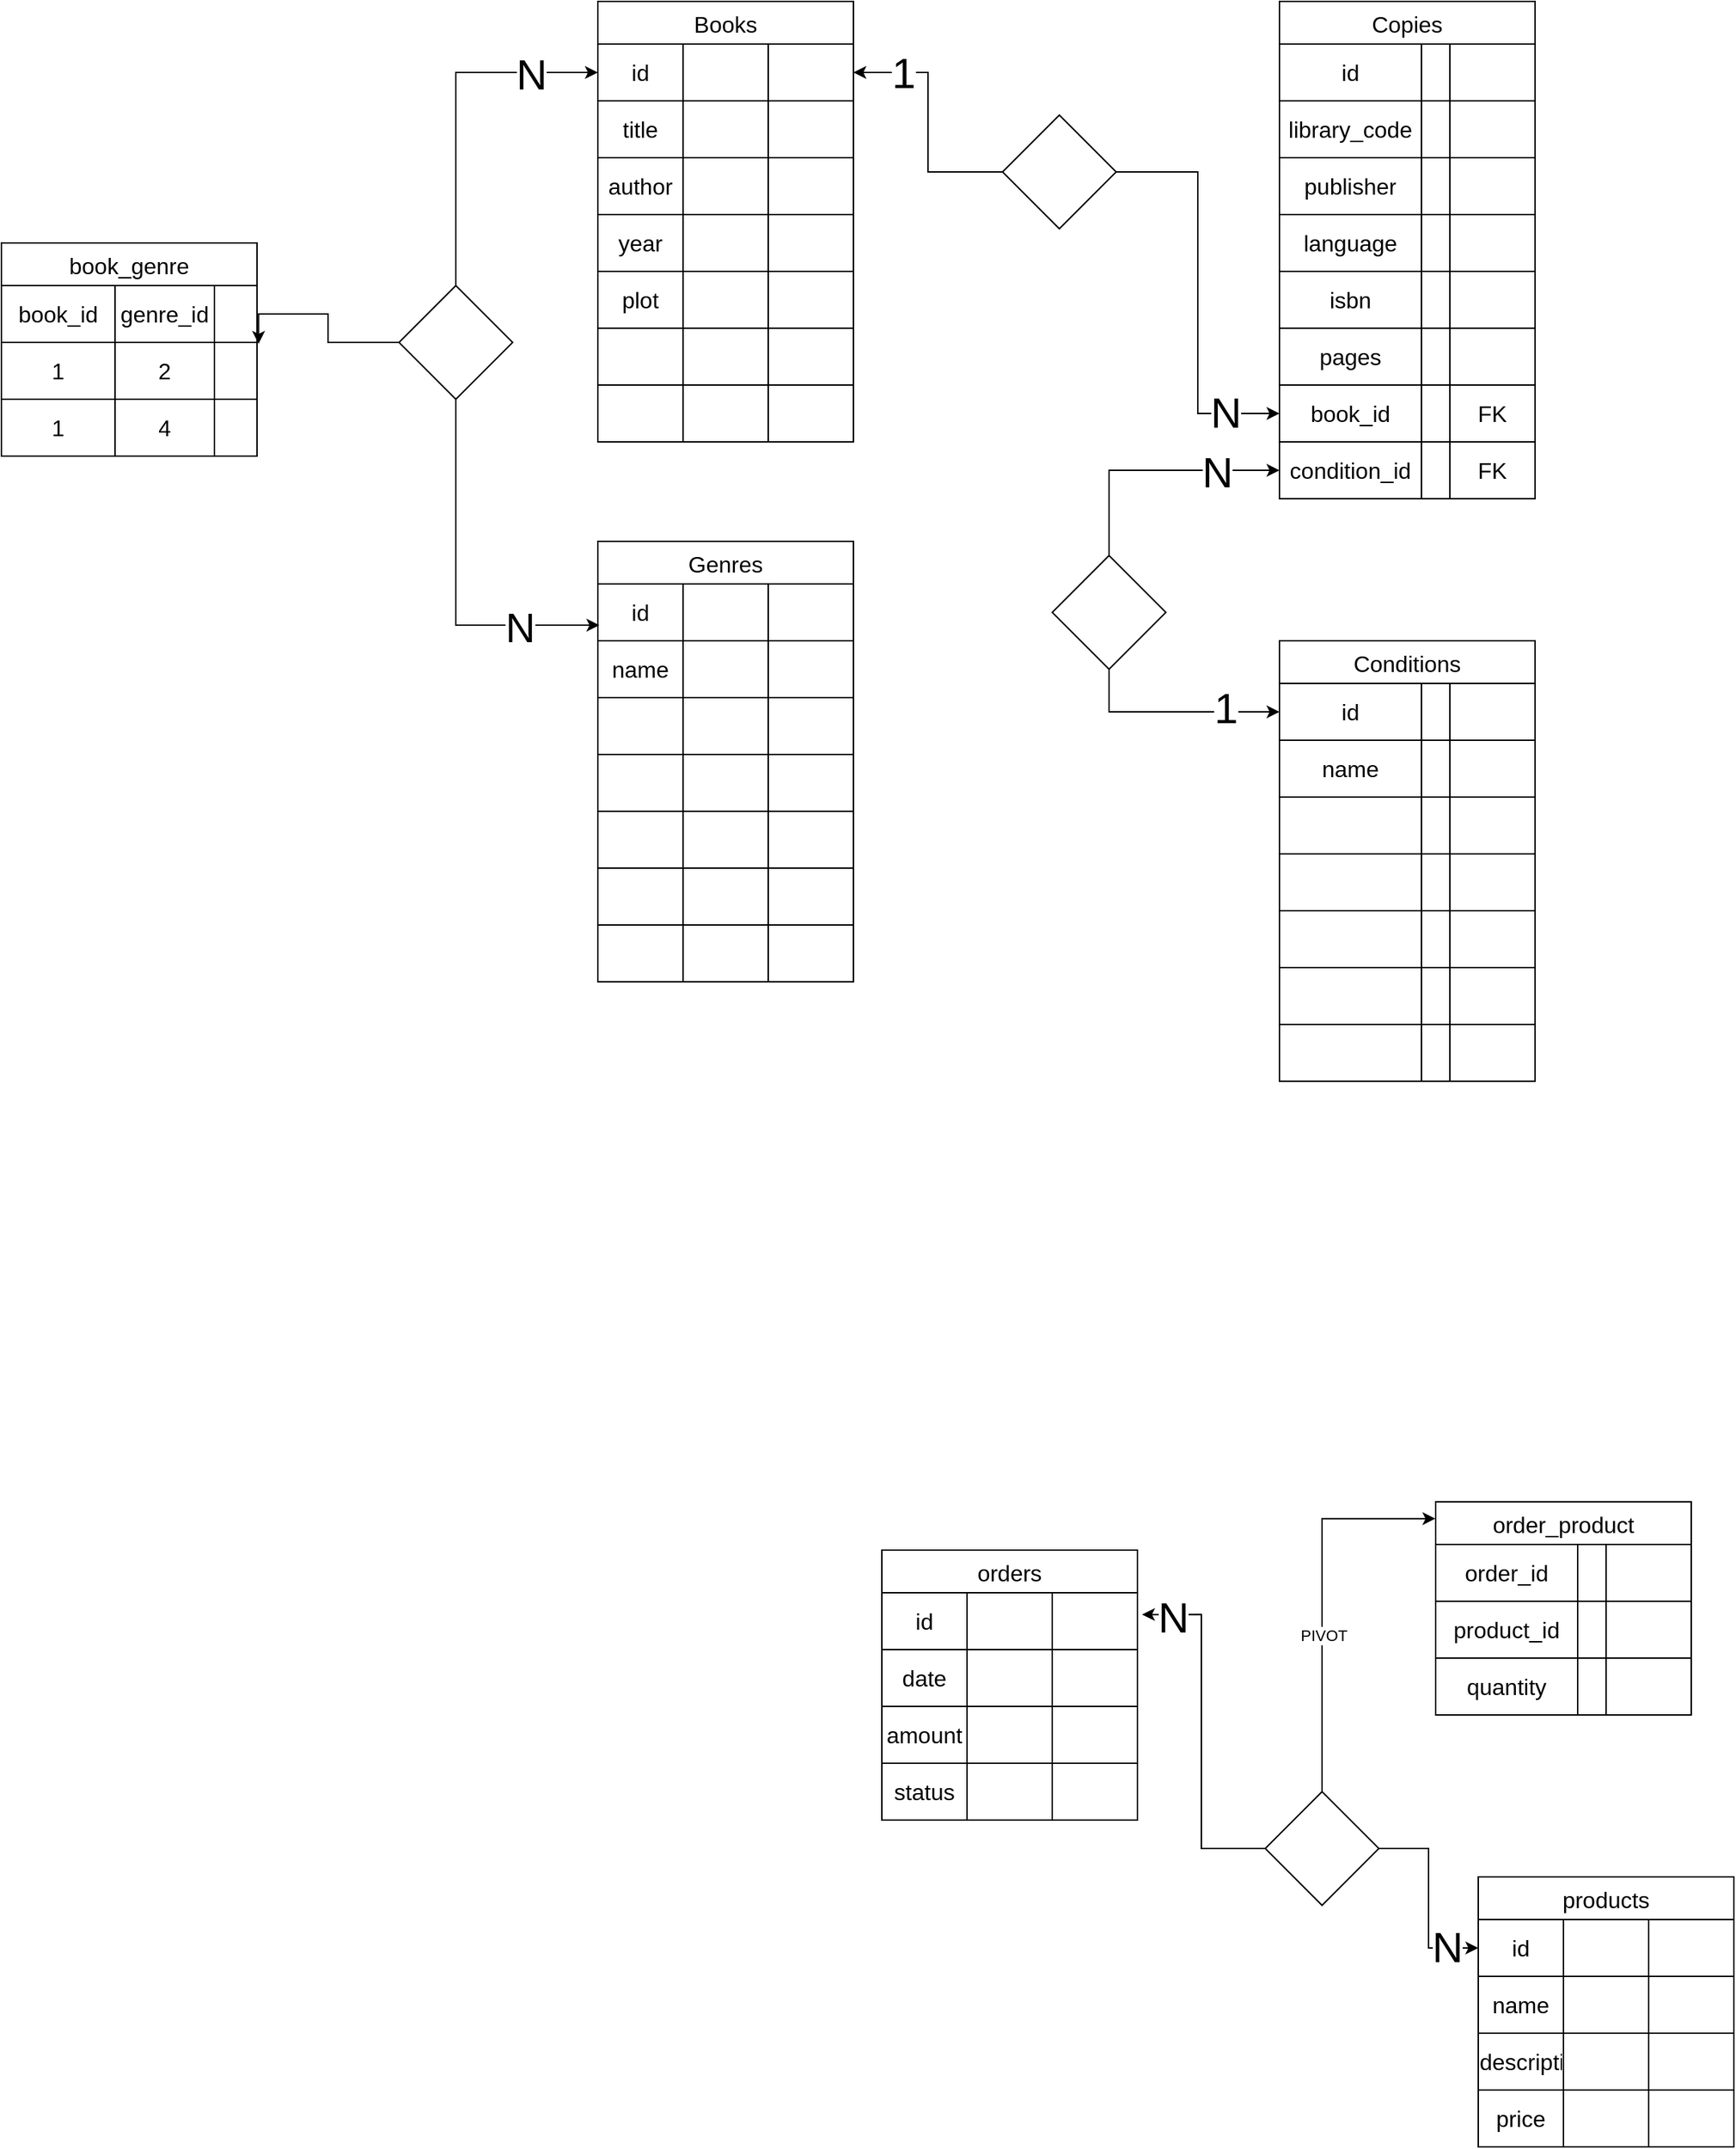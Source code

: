 <mxfile version="24.4.0" type="device">
  <diagram name="Pagina-1" id="pLQ7wa__OZJmsrhkpY0H">
    <mxGraphModel dx="2891" dy="923" grid="1" gridSize="10" guides="1" tooltips="1" connect="1" arrows="1" fold="1" page="1" pageScale="1" pageWidth="1169" pageHeight="827" math="0" shadow="0">
      <root>
        <mxCell id="0" />
        <mxCell id="1" parent="0" />
        <mxCell id="ZHAb9_PcWWQjl4aCEy4y-1" value="Books" style="shape=table;startSize=30;container=1;collapsible=0;childLayout=tableLayout;strokeColor=default;fontSize=16;" vertex="1" parent="1">
          <mxGeometry x="300" y="110" width="180" height="310" as="geometry" />
        </mxCell>
        <mxCell id="ZHAb9_PcWWQjl4aCEy4y-2" value="" style="shape=tableRow;horizontal=0;startSize=0;swimlaneHead=0;swimlaneBody=0;strokeColor=inherit;top=0;left=0;bottom=0;right=0;collapsible=0;dropTarget=0;fillColor=none;points=[[0,0.5],[1,0.5]];portConstraint=eastwest;fontSize=16;" vertex="1" parent="ZHAb9_PcWWQjl4aCEy4y-1">
          <mxGeometry y="30" width="180" height="40" as="geometry" />
        </mxCell>
        <mxCell id="ZHAb9_PcWWQjl4aCEy4y-3" value="id" style="shape=partialRectangle;html=1;whiteSpace=wrap;connectable=0;strokeColor=inherit;overflow=hidden;fillColor=none;top=0;left=0;bottom=0;right=0;pointerEvents=1;fontSize=16;" vertex="1" parent="ZHAb9_PcWWQjl4aCEy4y-2">
          <mxGeometry width="60" height="40" as="geometry">
            <mxRectangle width="60" height="40" as="alternateBounds" />
          </mxGeometry>
        </mxCell>
        <mxCell id="ZHAb9_PcWWQjl4aCEy4y-4" value="" style="shape=partialRectangle;html=1;whiteSpace=wrap;connectable=0;strokeColor=inherit;overflow=hidden;fillColor=none;top=0;left=0;bottom=0;right=0;pointerEvents=1;fontSize=16;" vertex="1" parent="ZHAb9_PcWWQjl4aCEy4y-2">
          <mxGeometry x="60" width="60" height="40" as="geometry">
            <mxRectangle width="60" height="40" as="alternateBounds" />
          </mxGeometry>
        </mxCell>
        <mxCell id="ZHAb9_PcWWQjl4aCEy4y-5" value="" style="shape=partialRectangle;html=1;whiteSpace=wrap;connectable=0;strokeColor=inherit;overflow=hidden;fillColor=none;top=0;left=0;bottom=0;right=0;pointerEvents=1;fontSize=16;" vertex="1" parent="ZHAb9_PcWWQjl4aCEy4y-2">
          <mxGeometry x="120" width="60" height="40" as="geometry">
            <mxRectangle width="60" height="40" as="alternateBounds" />
          </mxGeometry>
        </mxCell>
        <mxCell id="ZHAb9_PcWWQjl4aCEy4y-6" value="" style="shape=tableRow;horizontal=0;startSize=0;swimlaneHead=0;swimlaneBody=0;strokeColor=inherit;top=0;left=0;bottom=0;right=0;collapsible=0;dropTarget=0;fillColor=none;points=[[0,0.5],[1,0.5]];portConstraint=eastwest;fontSize=16;" vertex="1" parent="ZHAb9_PcWWQjl4aCEy4y-1">
          <mxGeometry y="70" width="180" height="40" as="geometry" />
        </mxCell>
        <mxCell id="ZHAb9_PcWWQjl4aCEy4y-7" value="title" style="shape=partialRectangle;html=1;whiteSpace=wrap;connectable=0;strokeColor=inherit;overflow=hidden;fillColor=none;top=0;left=0;bottom=0;right=0;pointerEvents=1;fontSize=16;" vertex="1" parent="ZHAb9_PcWWQjl4aCEy4y-6">
          <mxGeometry width="60" height="40" as="geometry">
            <mxRectangle width="60" height="40" as="alternateBounds" />
          </mxGeometry>
        </mxCell>
        <mxCell id="ZHAb9_PcWWQjl4aCEy4y-8" value="" style="shape=partialRectangle;html=1;whiteSpace=wrap;connectable=0;strokeColor=inherit;overflow=hidden;fillColor=none;top=0;left=0;bottom=0;right=0;pointerEvents=1;fontSize=16;" vertex="1" parent="ZHAb9_PcWWQjl4aCEy4y-6">
          <mxGeometry x="60" width="60" height="40" as="geometry">
            <mxRectangle width="60" height="40" as="alternateBounds" />
          </mxGeometry>
        </mxCell>
        <mxCell id="ZHAb9_PcWWQjl4aCEy4y-9" value="" style="shape=partialRectangle;html=1;whiteSpace=wrap;connectable=0;strokeColor=inherit;overflow=hidden;fillColor=none;top=0;left=0;bottom=0;right=0;pointerEvents=1;fontSize=16;" vertex="1" parent="ZHAb9_PcWWQjl4aCEy4y-6">
          <mxGeometry x="120" width="60" height="40" as="geometry">
            <mxRectangle width="60" height="40" as="alternateBounds" />
          </mxGeometry>
        </mxCell>
        <mxCell id="ZHAb9_PcWWQjl4aCEy4y-10" value="" style="shape=tableRow;horizontal=0;startSize=0;swimlaneHead=0;swimlaneBody=0;strokeColor=inherit;top=0;left=0;bottom=0;right=0;collapsible=0;dropTarget=0;fillColor=none;points=[[0,0.5],[1,0.5]];portConstraint=eastwest;fontSize=16;" vertex="1" parent="ZHAb9_PcWWQjl4aCEy4y-1">
          <mxGeometry y="110" width="180" height="40" as="geometry" />
        </mxCell>
        <mxCell id="ZHAb9_PcWWQjl4aCEy4y-11" value="author" style="shape=partialRectangle;html=1;whiteSpace=wrap;connectable=0;strokeColor=inherit;overflow=hidden;fillColor=none;top=0;left=0;bottom=0;right=0;pointerEvents=1;fontSize=16;" vertex="1" parent="ZHAb9_PcWWQjl4aCEy4y-10">
          <mxGeometry width="60" height="40" as="geometry">
            <mxRectangle width="60" height="40" as="alternateBounds" />
          </mxGeometry>
        </mxCell>
        <mxCell id="ZHAb9_PcWWQjl4aCEy4y-12" value="" style="shape=partialRectangle;html=1;whiteSpace=wrap;connectable=0;strokeColor=inherit;overflow=hidden;fillColor=none;top=0;left=0;bottom=0;right=0;pointerEvents=1;fontSize=16;" vertex="1" parent="ZHAb9_PcWWQjl4aCEy4y-10">
          <mxGeometry x="60" width="60" height="40" as="geometry">
            <mxRectangle width="60" height="40" as="alternateBounds" />
          </mxGeometry>
        </mxCell>
        <mxCell id="ZHAb9_PcWWQjl4aCEy4y-13" value="" style="shape=partialRectangle;html=1;whiteSpace=wrap;connectable=0;strokeColor=inherit;overflow=hidden;fillColor=none;top=0;left=0;bottom=0;right=0;pointerEvents=1;fontSize=16;" vertex="1" parent="ZHAb9_PcWWQjl4aCEy4y-10">
          <mxGeometry x="120" width="60" height="40" as="geometry">
            <mxRectangle width="60" height="40" as="alternateBounds" />
          </mxGeometry>
        </mxCell>
        <mxCell id="ZHAb9_PcWWQjl4aCEy4y-14" style="shape=tableRow;horizontal=0;startSize=0;swimlaneHead=0;swimlaneBody=0;strokeColor=inherit;top=0;left=0;bottom=0;right=0;collapsible=0;dropTarget=0;fillColor=none;points=[[0,0.5],[1,0.5]];portConstraint=eastwest;fontSize=16;" vertex="1" parent="ZHAb9_PcWWQjl4aCEy4y-1">
          <mxGeometry y="150" width="180" height="40" as="geometry" />
        </mxCell>
        <mxCell id="ZHAb9_PcWWQjl4aCEy4y-15" value="year" style="shape=partialRectangle;html=1;whiteSpace=wrap;connectable=0;strokeColor=inherit;overflow=hidden;fillColor=none;top=0;left=0;bottom=0;right=0;pointerEvents=1;fontSize=16;" vertex="1" parent="ZHAb9_PcWWQjl4aCEy4y-14">
          <mxGeometry width="60" height="40" as="geometry">
            <mxRectangle width="60" height="40" as="alternateBounds" />
          </mxGeometry>
        </mxCell>
        <mxCell id="ZHAb9_PcWWQjl4aCEy4y-16" style="shape=partialRectangle;html=1;whiteSpace=wrap;connectable=0;strokeColor=inherit;overflow=hidden;fillColor=none;top=0;left=0;bottom=0;right=0;pointerEvents=1;fontSize=16;" vertex="1" parent="ZHAb9_PcWWQjl4aCEy4y-14">
          <mxGeometry x="60" width="60" height="40" as="geometry">
            <mxRectangle width="60" height="40" as="alternateBounds" />
          </mxGeometry>
        </mxCell>
        <mxCell id="ZHAb9_PcWWQjl4aCEy4y-17" style="shape=partialRectangle;html=1;whiteSpace=wrap;connectable=0;strokeColor=inherit;overflow=hidden;fillColor=none;top=0;left=0;bottom=0;right=0;pointerEvents=1;fontSize=16;" vertex="1" parent="ZHAb9_PcWWQjl4aCEy4y-14">
          <mxGeometry x="120" width="60" height="40" as="geometry">
            <mxRectangle width="60" height="40" as="alternateBounds" />
          </mxGeometry>
        </mxCell>
        <mxCell id="ZHAb9_PcWWQjl4aCEy4y-18" style="shape=tableRow;horizontal=0;startSize=0;swimlaneHead=0;swimlaneBody=0;strokeColor=inherit;top=0;left=0;bottom=0;right=0;collapsible=0;dropTarget=0;fillColor=none;points=[[0,0.5],[1,0.5]];portConstraint=eastwest;fontSize=16;" vertex="1" parent="ZHAb9_PcWWQjl4aCEy4y-1">
          <mxGeometry y="190" width="180" height="40" as="geometry" />
        </mxCell>
        <mxCell id="ZHAb9_PcWWQjl4aCEy4y-19" value="plot" style="shape=partialRectangle;html=1;whiteSpace=wrap;connectable=0;strokeColor=inherit;overflow=hidden;fillColor=none;top=0;left=0;bottom=0;right=0;pointerEvents=1;fontSize=16;" vertex="1" parent="ZHAb9_PcWWQjl4aCEy4y-18">
          <mxGeometry width="60" height="40" as="geometry">
            <mxRectangle width="60" height="40" as="alternateBounds" />
          </mxGeometry>
        </mxCell>
        <mxCell id="ZHAb9_PcWWQjl4aCEy4y-20" style="shape=partialRectangle;html=1;whiteSpace=wrap;connectable=0;strokeColor=inherit;overflow=hidden;fillColor=none;top=0;left=0;bottom=0;right=0;pointerEvents=1;fontSize=16;" vertex="1" parent="ZHAb9_PcWWQjl4aCEy4y-18">
          <mxGeometry x="60" width="60" height="40" as="geometry">
            <mxRectangle width="60" height="40" as="alternateBounds" />
          </mxGeometry>
        </mxCell>
        <mxCell id="ZHAb9_PcWWQjl4aCEy4y-21" style="shape=partialRectangle;html=1;whiteSpace=wrap;connectable=0;strokeColor=inherit;overflow=hidden;fillColor=none;top=0;left=0;bottom=0;right=0;pointerEvents=1;fontSize=16;" vertex="1" parent="ZHAb9_PcWWQjl4aCEy4y-18">
          <mxGeometry x="120" width="60" height="40" as="geometry">
            <mxRectangle width="60" height="40" as="alternateBounds" />
          </mxGeometry>
        </mxCell>
        <mxCell id="ZHAb9_PcWWQjl4aCEy4y-22" style="shape=tableRow;horizontal=0;startSize=0;swimlaneHead=0;swimlaneBody=0;strokeColor=inherit;top=0;left=0;bottom=0;right=0;collapsible=0;dropTarget=0;fillColor=none;points=[[0,0.5],[1,0.5]];portConstraint=eastwest;fontSize=16;" vertex="1" parent="ZHAb9_PcWWQjl4aCEy4y-1">
          <mxGeometry y="230" width="180" height="40" as="geometry" />
        </mxCell>
        <mxCell id="ZHAb9_PcWWQjl4aCEy4y-23" style="shape=partialRectangle;html=1;whiteSpace=wrap;connectable=0;strokeColor=inherit;overflow=hidden;fillColor=none;top=0;left=0;bottom=0;right=0;pointerEvents=1;fontSize=16;" vertex="1" parent="ZHAb9_PcWWQjl4aCEy4y-22">
          <mxGeometry width="60" height="40" as="geometry">
            <mxRectangle width="60" height="40" as="alternateBounds" />
          </mxGeometry>
        </mxCell>
        <mxCell id="ZHAb9_PcWWQjl4aCEy4y-24" style="shape=partialRectangle;html=1;whiteSpace=wrap;connectable=0;strokeColor=inherit;overflow=hidden;fillColor=none;top=0;left=0;bottom=0;right=0;pointerEvents=1;fontSize=16;" vertex="1" parent="ZHAb9_PcWWQjl4aCEy4y-22">
          <mxGeometry x="60" width="60" height="40" as="geometry">
            <mxRectangle width="60" height="40" as="alternateBounds" />
          </mxGeometry>
        </mxCell>
        <mxCell id="ZHAb9_PcWWQjl4aCEy4y-25" style="shape=partialRectangle;html=1;whiteSpace=wrap;connectable=0;strokeColor=inherit;overflow=hidden;fillColor=none;top=0;left=0;bottom=0;right=0;pointerEvents=1;fontSize=16;" vertex="1" parent="ZHAb9_PcWWQjl4aCEy4y-22">
          <mxGeometry x="120" width="60" height="40" as="geometry">
            <mxRectangle width="60" height="40" as="alternateBounds" />
          </mxGeometry>
        </mxCell>
        <mxCell id="ZHAb9_PcWWQjl4aCEy4y-26" style="shape=tableRow;horizontal=0;startSize=0;swimlaneHead=0;swimlaneBody=0;strokeColor=inherit;top=0;left=0;bottom=0;right=0;collapsible=0;dropTarget=0;fillColor=none;points=[[0,0.5],[1,0.5]];portConstraint=eastwest;fontSize=16;" vertex="1" parent="ZHAb9_PcWWQjl4aCEy4y-1">
          <mxGeometry y="270" width="180" height="40" as="geometry" />
        </mxCell>
        <mxCell id="ZHAb9_PcWWQjl4aCEy4y-27" style="shape=partialRectangle;html=1;whiteSpace=wrap;connectable=0;strokeColor=inherit;overflow=hidden;fillColor=none;top=0;left=0;bottom=0;right=0;pointerEvents=1;fontSize=16;" vertex="1" parent="ZHAb9_PcWWQjl4aCEy4y-26">
          <mxGeometry width="60" height="40" as="geometry">
            <mxRectangle width="60" height="40" as="alternateBounds" />
          </mxGeometry>
        </mxCell>
        <mxCell id="ZHAb9_PcWWQjl4aCEy4y-28" style="shape=partialRectangle;html=1;whiteSpace=wrap;connectable=0;strokeColor=inherit;overflow=hidden;fillColor=none;top=0;left=0;bottom=0;right=0;pointerEvents=1;fontSize=16;" vertex="1" parent="ZHAb9_PcWWQjl4aCEy4y-26">
          <mxGeometry x="60" width="60" height="40" as="geometry">
            <mxRectangle width="60" height="40" as="alternateBounds" />
          </mxGeometry>
        </mxCell>
        <mxCell id="ZHAb9_PcWWQjl4aCEy4y-29" style="shape=partialRectangle;html=1;whiteSpace=wrap;connectable=0;strokeColor=inherit;overflow=hidden;fillColor=none;top=0;left=0;bottom=0;right=0;pointerEvents=1;fontSize=16;" vertex="1" parent="ZHAb9_PcWWQjl4aCEy4y-26">
          <mxGeometry x="120" width="60" height="40" as="geometry">
            <mxRectangle width="60" height="40" as="alternateBounds" />
          </mxGeometry>
        </mxCell>
        <mxCell id="ZHAb9_PcWWQjl4aCEy4y-30" value="Genres" style="shape=table;startSize=30;container=1;collapsible=0;childLayout=tableLayout;strokeColor=default;fontSize=16;" vertex="1" parent="1">
          <mxGeometry x="300" y="490" width="180" height="310" as="geometry" />
        </mxCell>
        <mxCell id="ZHAb9_PcWWQjl4aCEy4y-31" value="" style="shape=tableRow;horizontal=0;startSize=0;swimlaneHead=0;swimlaneBody=0;strokeColor=inherit;top=0;left=0;bottom=0;right=0;collapsible=0;dropTarget=0;fillColor=none;points=[[0,0.5],[1,0.5]];portConstraint=eastwest;fontSize=16;" vertex="1" parent="ZHAb9_PcWWQjl4aCEy4y-30">
          <mxGeometry y="30" width="180" height="40" as="geometry" />
        </mxCell>
        <mxCell id="ZHAb9_PcWWQjl4aCEy4y-32" value="id" style="shape=partialRectangle;html=1;whiteSpace=wrap;connectable=0;strokeColor=inherit;overflow=hidden;fillColor=none;top=0;left=0;bottom=0;right=0;pointerEvents=1;fontSize=16;" vertex="1" parent="ZHAb9_PcWWQjl4aCEy4y-31">
          <mxGeometry width="60" height="40" as="geometry">
            <mxRectangle width="60" height="40" as="alternateBounds" />
          </mxGeometry>
        </mxCell>
        <mxCell id="ZHAb9_PcWWQjl4aCEy4y-33" value="" style="shape=partialRectangle;html=1;whiteSpace=wrap;connectable=0;strokeColor=inherit;overflow=hidden;fillColor=none;top=0;left=0;bottom=0;right=0;pointerEvents=1;fontSize=16;" vertex="1" parent="ZHAb9_PcWWQjl4aCEy4y-31">
          <mxGeometry x="60" width="60" height="40" as="geometry">
            <mxRectangle width="60" height="40" as="alternateBounds" />
          </mxGeometry>
        </mxCell>
        <mxCell id="ZHAb9_PcWWQjl4aCEy4y-34" value="" style="shape=partialRectangle;html=1;whiteSpace=wrap;connectable=0;strokeColor=inherit;overflow=hidden;fillColor=none;top=0;left=0;bottom=0;right=0;pointerEvents=1;fontSize=16;" vertex="1" parent="ZHAb9_PcWWQjl4aCEy4y-31">
          <mxGeometry x="120" width="60" height="40" as="geometry">
            <mxRectangle width="60" height="40" as="alternateBounds" />
          </mxGeometry>
        </mxCell>
        <mxCell id="ZHAb9_PcWWQjl4aCEy4y-35" value="" style="shape=tableRow;horizontal=0;startSize=0;swimlaneHead=0;swimlaneBody=0;strokeColor=inherit;top=0;left=0;bottom=0;right=0;collapsible=0;dropTarget=0;fillColor=none;points=[[0,0.5],[1,0.5]];portConstraint=eastwest;fontSize=16;" vertex="1" parent="ZHAb9_PcWWQjl4aCEy4y-30">
          <mxGeometry y="70" width="180" height="40" as="geometry" />
        </mxCell>
        <mxCell id="ZHAb9_PcWWQjl4aCEy4y-36" value="name" style="shape=partialRectangle;html=1;whiteSpace=wrap;connectable=0;strokeColor=inherit;overflow=hidden;fillColor=none;top=0;left=0;bottom=0;right=0;pointerEvents=1;fontSize=16;" vertex="1" parent="ZHAb9_PcWWQjl4aCEy4y-35">
          <mxGeometry width="60" height="40" as="geometry">
            <mxRectangle width="60" height="40" as="alternateBounds" />
          </mxGeometry>
        </mxCell>
        <mxCell id="ZHAb9_PcWWQjl4aCEy4y-37" value="" style="shape=partialRectangle;html=1;whiteSpace=wrap;connectable=0;strokeColor=inherit;overflow=hidden;fillColor=none;top=0;left=0;bottom=0;right=0;pointerEvents=1;fontSize=16;" vertex="1" parent="ZHAb9_PcWWQjl4aCEy4y-35">
          <mxGeometry x="60" width="60" height="40" as="geometry">
            <mxRectangle width="60" height="40" as="alternateBounds" />
          </mxGeometry>
        </mxCell>
        <mxCell id="ZHAb9_PcWWQjl4aCEy4y-38" value="" style="shape=partialRectangle;html=1;whiteSpace=wrap;connectable=0;strokeColor=inherit;overflow=hidden;fillColor=none;top=0;left=0;bottom=0;right=0;pointerEvents=1;fontSize=16;" vertex="1" parent="ZHAb9_PcWWQjl4aCEy4y-35">
          <mxGeometry x="120" width="60" height="40" as="geometry">
            <mxRectangle width="60" height="40" as="alternateBounds" />
          </mxGeometry>
        </mxCell>
        <mxCell id="ZHAb9_PcWWQjl4aCEy4y-39" value="" style="shape=tableRow;horizontal=0;startSize=0;swimlaneHead=0;swimlaneBody=0;strokeColor=inherit;top=0;left=0;bottom=0;right=0;collapsible=0;dropTarget=0;fillColor=none;points=[[0,0.5],[1,0.5]];portConstraint=eastwest;fontSize=16;" vertex="1" parent="ZHAb9_PcWWQjl4aCEy4y-30">
          <mxGeometry y="110" width="180" height="40" as="geometry" />
        </mxCell>
        <mxCell id="ZHAb9_PcWWQjl4aCEy4y-40" value="" style="shape=partialRectangle;html=1;whiteSpace=wrap;connectable=0;strokeColor=inherit;overflow=hidden;fillColor=none;top=0;left=0;bottom=0;right=0;pointerEvents=1;fontSize=16;" vertex="1" parent="ZHAb9_PcWWQjl4aCEy4y-39">
          <mxGeometry width="60" height="40" as="geometry">
            <mxRectangle width="60" height="40" as="alternateBounds" />
          </mxGeometry>
        </mxCell>
        <mxCell id="ZHAb9_PcWWQjl4aCEy4y-41" value="" style="shape=partialRectangle;html=1;whiteSpace=wrap;connectable=0;strokeColor=inherit;overflow=hidden;fillColor=none;top=0;left=0;bottom=0;right=0;pointerEvents=1;fontSize=16;" vertex="1" parent="ZHAb9_PcWWQjl4aCEy4y-39">
          <mxGeometry x="60" width="60" height="40" as="geometry">
            <mxRectangle width="60" height="40" as="alternateBounds" />
          </mxGeometry>
        </mxCell>
        <mxCell id="ZHAb9_PcWWQjl4aCEy4y-42" value="" style="shape=partialRectangle;html=1;whiteSpace=wrap;connectable=0;strokeColor=inherit;overflow=hidden;fillColor=none;top=0;left=0;bottom=0;right=0;pointerEvents=1;fontSize=16;" vertex="1" parent="ZHAb9_PcWWQjl4aCEy4y-39">
          <mxGeometry x="120" width="60" height="40" as="geometry">
            <mxRectangle width="60" height="40" as="alternateBounds" />
          </mxGeometry>
        </mxCell>
        <mxCell id="ZHAb9_PcWWQjl4aCEy4y-43" style="shape=tableRow;horizontal=0;startSize=0;swimlaneHead=0;swimlaneBody=0;strokeColor=inherit;top=0;left=0;bottom=0;right=0;collapsible=0;dropTarget=0;fillColor=none;points=[[0,0.5],[1,0.5]];portConstraint=eastwest;fontSize=16;" vertex="1" parent="ZHAb9_PcWWQjl4aCEy4y-30">
          <mxGeometry y="150" width="180" height="40" as="geometry" />
        </mxCell>
        <mxCell id="ZHAb9_PcWWQjl4aCEy4y-44" value="" style="shape=partialRectangle;html=1;whiteSpace=wrap;connectable=0;strokeColor=inherit;overflow=hidden;fillColor=none;top=0;left=0;bottom=0;right=0;pointerEvents=1;fontSize=16;" vertex="1" parent="ZHAb9_PcWWQjl4aCEy4y-43">
          <mxGeometry width="60" height="40" as="geometry">
            <mxRectangle width="60" height="40" as="alternateBounds" />
          </mxGeometry>
        </mxCell>
        <mxCell id="ZHAb9_PcWWQjl4aCEy4y-45" style="shape=partialRectangle;html=1;whiteSpace=wrap;connectable=0;strokeColor=inherit;overflow=hidden;fillColor=none;top=0;left=0;bottom=0;right=0;pointerEvents=1;fontSize=16;" vertex="1" parent="ZHAb9_PcWWQjl4aCEy4y-43">
          <mxGeometry x="60" width="60" height="40" as="geometry">
            <mxRectangle width="60" height="40" as="alternateBounds" />
          </mxGeometry>
        </mxCell>
        <mxCell id="ZHAb9_PcWWQjl4aCEy4y-46" style="shape=partialRectangle;html=1;whiteSpace=wrap;connectable=0;strokeColor=inherit;overflow=hidden;fillColor=none;top=0;left=0;bottom=0;right=0;pointerEvents=1;fontSize=16;" vertex="1" parent="ZHAb9_PcWWQjl4aCEy4y-43">
          <mxGeometry x="120" width="60" height="40" as="geometry">
            <mxRectangle width="60" height="40" as="alternateBounds" />
          </mxGeometry>
        </mxCell>
        <mxCell id="ZHAb9_PcWWQjl4aCEy4y-47" style="shape=tableRow;horizontal=0;startSize=0;swimlaneHead=0;swimlaneBody=0;strokeColor=inherit;top=0;left=0;bottom=0;right=0;collapsible=0;dropTarget=0;fillColor=none;points=[[0,0.5],[1,0.5]];portConstraint=eastwest;fontSize=16;" vertex="1" parent="ZHAb9_PcWWQjl4aCEy4y-30">
          <mxGeometry y="190" width="180" height="40" as="geometry" />
        </mxCell>
        <mxCell id="ZHAb9_PcWWQjl4aCEy4y-48" value="" style="shape=partialRectangle;html=1;whiteSpace=wrap;connectable=0;strokeColor=inherit;overflow=hidden;fillColor=none;top=0;left=0;bottom=0;right=0;pointerEvents=1;fontSize=16;" vertex="1" parent="ZHAb9_PcWWQjl4aCEy4y-47">
          <mxGeometry width="60" height="40" as="geometry">
            <mxRectangle width="60" height="40" as="alternateBounds" />
          </mxGeometry>
        </mxCell>
        <mxCell id="ZHAb9_PcWWQjl4aCEy4y-49" style="shape=partialRectangle;html=1;whiteSpace=wrap;connectable=0;strokeColor=inherit;overflow=hidden;fillColor=none;top=0;left=0;bottom=0;right=0;pointerEvents=1;fontSize=16;" vertex="1" parent="ZHAb9_PcWWQjl4aCEy4y-47">
          <mxGeometry x="60" width="60" height="40" as="geometry">
            <mxRectangle width="60" height="40" as="alternateBounds" />
          </mxGeometry>
        </mxCell>
        <mxCell id="ZHAb9_PcWWQjl4aCEy4y-50" style="shape=partialRectangle;html=1;whiteSpace=wrap;connectable=0;strokeColor=inherit;overflow=hidden;fillColor=none;top=0;left=0;bottom=0;right=0;pointerEvents=1;fontSize=16;" vertex="1" parent="ZHAb9_PcWWQjl4aCEy4y-47">
          <mxGeometry x="120" width="60" height="40" as="geometry">
            <mxRectangle width="60" height="40" as="alternateBounds" />
          </mxGeometry>
        </mxCell>
        <mxCell id="ZHAb9_PcWWQjl4aCEy4y-51" style="shape=tableRow;horizontal=0;startSize=0;swimlaneHead=0;swimlaneBody=0;strokeColor=inherit;top=0;left=0;bottom=0;right=0;collapsible=0;dropTarget=0;fillColor=none;points=[[0,0.5],[1,0.5]];portConstraint=eastwest;fontSize=16;" vertex="1" parent="ZHAb9_PcWWQjl4aCEy4y-30">
          <mxGeometry y="230" width="180" height="40" as="geometry" />
        </mxCell>
        <mxCell id="ZHAb9_PcWWQjl4aCEy4y-52" style="shape=partialRectangle;html=1;whiteSpace=wrap;connectable=0;strokeColor=inherit;overflow=hidden;fillColor=none;top=0;left=0;bottom=0;right=0;pointerEvents=1;fontSize=16;" vertex="1" parent="ZHAb9_PcWWQjl4aCEy4y-51">
          <mxGeometry width="60" height="40" as="geometry">
            <mxRectangle width="60" height="40" as="alternateBounds" />
          </mxGeometry>
        </mxCell>
        <mxCell id="ZHAb9_PcWWQjl4aCEy4y-53" style="shape=partialRectangle;html=1;whiteSpace=wrap;connectable=0;strokeColor=inherit;overflow=hidden;fillColor=none;top=0;left=0;bottom=0;right=0;pointerEvents=1;fontSize=16;" vertex="1" parent="ZHAb9_PcWWQjl4aCEy4y-51">
          <mxGeometry x="60" width="60" height="40" as="geometry">
            <mxRectangle width="60" height="40" as="alternateBounds" />
          </mxGeometry>
        </mxCell>
        <mxCell id="ZHAb9_PcWWQjl4aCEy4y-54" style="shape=partialRectangle;html=1;whiteSpace=wrap;connectable=0;strokeColor=inherit;overflow=hidden;fillColor=none;top=0;left=0;bottom=0;right=0;pointerEvents=1;fontSize=16;" vertex="1" parent="ZHAb9_PcWWQjl4aCEy4y-51">
          <mxGeometry x="120" width="60" height="40" as="geometry">
            <mxRectangle width="60" height="40" as="alternateBounds" />
          </mxGeometry>
        </mxCell>
        <mxCell id="ZHAb9_PcWWQjl4aCEy4y-55" style="shape=tableRow;horizontal=0;startSize=0;swimlaneHead=0;swimlaneBody=0;strokeColor=inherit;top=0;left=0;bottom=0;right=0;collapsible=0;dropTarget=0;fillColor=none;points=[[0,0.5],[1,0.5]];portConstraint=eastwest;fontSize=16;" vertex="1" parent="ZHAb9_PcWWQjl4aCEy4y-30">
          <mxGeometry y="270" width="180" height="40" as="geometry" />
        </mxCell>
        <mxCell id="ZHAb9_PcWWQjl4aCEy4y-56" style="shape=partialRectangle;html=1;whiteSpace=wrap;connectable=0;strokeColor=inherit;overflow=hidden;fillColor=none;top=0;left=0;bottom=0;right=0;pointerEvents=1;fontSize=16;" vertex="1" parent="ZHAb9_PcWWQjl4aCEy4y-55">
          <mxGeometry width="60" height="40" as="geometry">
            <mxRectangle width="60" height="40" as="alternateBounds" />
          </mxGeometry>
        </mxCell>
        <mxCell id="ZHAb9_PcWWQjl4aCEy4y-57" style="shape=partialRectangle;html=1;whiteSpace=wrap;connectable=0;strokeColor=inherit;overflow=hidden;fillColor=none;top=0;left=0;bottom=0;right=0;pointerEvents=1;fontSize=16;" vertex="1" parent="ZHAb9_PcWWQjl4aCEy4y-55">
          <mxGeometry x="60" width="60" height="40" as="geometry">
            <mxRectangle width="60" height="40" as="alternateBounds" />
          </mxGeometry>
        </mxCell>
        <mxCell id="ZHAb9_PcWWQjl4aCEy4y-58" style="shape=partialRectangle;html=1;whiteSpace=wrap;connectable=0;strokeColor=inherit;overflow=hidden;fillColor=none;top=0;left=0;bottom=0;right=0;pointerEvents=1;fontSize=16;" vertex="1" parent="ZHAb9_PcWWQjl4aCEy4y-55">
          <mxGeometry x="120" width="60" height="40" as="geometry">
            <mxRectangle width="60" height="40" as="alternateBounds" />
          </mxGeometry>
        </mxCell>
        <mxCell id="ZHAb9_PcWWQjl4aCEy4y-65" style="edgeStyle=orthogonalEdgeStyle;rounded=0;orthogonalLoop=1;jettySize=auto;html=1;exitX=0.5;exitY=0;exitDx=0;exitDy=0;" edge="1" parent="1" source="ZHAb9_PcWWQjl4aCEy4y-62" target="ZHAb9_PcWWQjl4aCEy4y-2">
          <mxGeometry relative="1" as="geometry" />
        </mxCell>
        <mxCell id="ZHAb9_PcWWQjl4aCEy4y-67" value="&lt;font style=&quot;font-size: 30px;&quot;&gt;N&lt;/font&gt;" style="edgeLabel;html=1;align=center;verticalAlign=middle;resizable=0;points=[];" vertex="1" connectable="0" parent="ZHAb9_PcWWQjl4aCEy4y-65">
          <mxGeometry x="0.624" y="-1" relative="1" as="geometry">
            <mxPoint as="offset" />
          </mxGeometry>
        </mxCell>
        <mxCell id="ZHAb9_PcWWQjl4aCEy4y-62" value="" style="rhombus;whiteSpace=wrap;html=1;" vertex="1" parent="1">
          <mxGeometry x="160" y="310" width="80" height="80" as="geometry" />
        </mxCell>
        <mxCell id="ZHAb9_PcWWQjl4aCEy4y-64" style="edgeStyle=orthogonalEdgeStyle;rounded=0;orthogonalLoop=1;jettySize=auto;html=1;exitX=0.5;exitY=1;exitDx=0;exitDy=0;entryX=0.006;entryY=0.725;entryDx=0;entryDy=0;entryPerimeter=0;" edge="1" parent="1" source="ZHAb9_PcWWQjl4aCEy4y-62" target="ZHAb9_PcWWQjl4aCEy4y-31">
          <mxGeometry relative="1" as="geometry" />
        </mxCell>
        <mxCell id="ZHAb9_PcWWQjl4aCEy4y-66" value="&lt;font style=&quot;font-size: 29px;&quot;&gt;N&lt;/font&gt;" style="edgeLabel;html=1;align=center;verticalAlign=middle;resizable=0;points=[];" vertex="1" connectable="0" parent="ZHAb9_PcWWQjl4aCEy4y-64">
          <mxGeometry x="0.569" y="-2" relative="1" as="geometry">
            <mxPoint as="offset" />
          </mxGeometry>
        </mxCell>
        <mxCell id="ZHAb9_PcWWQjl4aCEy4y-68" value="book_genre" style="shape=table;startSize=30;container=1;collapsible=0;childLayout=tableLayout;strokeColor=default;fontSize=16;" vertex="1" parent="1">
          <mxGeometry x="-120" y="280" width="180" height="150" as="geometry" />
        </mxCell>
        <mxCell id="ZHAb9_PcWWQjl4aCEy4y-69" value="" style="shape=tableRow;horizontal=0;startSize=0;swimlaneHead=0;swimlaneBody=0;strokeColor=inherit;top=0;left=0;bottom=0;right=0;collapsible=0;dropTarget=0;fillColor=none;points=[[0,0.5],[1,0.5]];portConstraint=eastwest;fontSize=16;" vertex="1" parent="ZHAb9_PcWWQjl4aCEy4y-68">
          <mxGeometry y="30" width="180" height="40" as="geometry" />
        </mxCell>
        <mxCell id="ZHAb9_PcWWQjl4aCEy4y-70" value="book_id" style="shape=partialRectangle;html=1;whiteSpace=wrap;connectable=0;strokeColor=inherit;overflow=hidden;fillColor=none;top=0;left=0;bottom=0;right=0;pointerEvents=1;fontSize=16;" vertex="1" parent="ZHAb9_PcWWQjl4aCEy4y-69">
          <mxGeometry width="80" height="40" as="geometry">
            <mxRectangle width="80" height="40" as="alternateBounds" />
          </mxGeometry>
        </mxCell>
        <mxCell id="ZHAb9_PcWWQjl4aCEy4y-71" value="genre_id" style="shape=partialRectangle;html=1;whiteSpace=wrap;connectable=0;strokeColor=inherit;overflow=hidden;fillColor=none;top=0;left=0;bottom=0;right=0;pointerEvents=1;fontSize=16;" vertex="1" parent="ZHAb9_PcWWQjl4aCEy4y-69">
          <mxGeometry x="80" width="70" height="40" as="geometry">
            <mxRectangle width="70" height="40" as="alternateBounds" />
          </mxGeometry>
        </mxCell>
        <mxCell id="ZHAb9_PcWWQjl4aCEy4y-72" value="" style="shape=partialRectangle;html=1;whiteSpace=wrap;connectable=0;strokeColor=inherit;overflow=hidden;fillColor=none;top=0;left=0;bottom=0;right=0;pointerEvents=1;fontSize=16;" vertex="1" parent="ZHAb9_PcWWQjl4aCEy4y-69">
          <mxGeometry x="150" width="30" height="40" as="geometry">
            <mxRectangle width="30" height="40" as="alternateBounds" />
          </mxGeometry>
        </mxCell>
        <mxCell id="ZHAb9_PcWWQjl4aCEy4y-73" value="" style="shape=tableRow;horizontal=0;startSize=0;swimlaneHead=0;swimlaneBody=0;strokeColor=inherit;top=0;left=0;bottom=0;right=0;collapsible=0;dropTarget=0;fillColor=none;points=[[0,0.5],[1,0.5]];portConstraint=eastwest;fontSize=16;" vertex="1" parent="ZHAb9_PcWWQjl4aCEy4y-68">
          <mxGeometry y="70" width="180" height="40" as="geometry" />
        </mxCell>
        <mxCell id="ZHAb9_PcWWQjl4aCEy4y-74" value="1" style="shape=partialRectangle;html=1;whiteSpace=wrap;connectable=0;strokeColor=inherit;overflow=hidden;fillColor=none;top=0;left=0;bottom=0;right=0;pointerEvents=1;fontSize=16;" vertex="1" parent="ZHAb9_PcWWQjl4aCEy4y-73">
          <mxGeometry width="80" height="40" as="geometry">
            <mxRectangle width="80" height="40" as="alternateBounds" />
          </mxGeometry>
        </mxCell>
        <mxCell id="ZHAb9_PcWWQjl4aCEy4y-75" value="2" style="shape=partialRectangle;html=1;whiteSpace=wrap;connectable=0;strokeColor=inherit;overflow=hidden;fillColor=none;top=0;left=0;bottom=0;right=0;pointerEvents=1;fontSize=16;" vertex="1" parent="ZHAb9_PcWWQjl4aCEy4y-73">
          <mxGeometry x="80" width="70" height="40" as="geometry">
            <mxRectangle width="70" height="40" as="alternateBounds" />
          </mxGeometry>
        </mxCell>
        <mxCell id="ZHAb9_PcWWQjl4aCEy4y-76" value="" style="shape=partialRectangle;html=1;whiteSpace=wrap;connectable=0;strokeColor=inherit;overflow=hidden;fillColor=none;top=0;left=0;bottom=0;right=0;pointerEvents=1;fontSize=16;" vertex="1" parent="ZHAb9_PcWWQjl4aCEy4y-73">
          <mxGeometry x="150" width="30" height="40" as="geometry">
            <mxRectangle width="30" height="40" as="alternateBounds" />
          </mxGeometry>
        </mxCell>
        <mxCell id="ZHAb9_PcWWQjl4aCEy4y-77" value="" style="shape=tableRow;horizontal=0;startSize=0;swimlaneHead=0;swimlaneBody=0;strokeColor=inherit;top=0;left=0;bottom=0;right=0;collapsible=0;dropTarget=0;fillColor=none;points=[[0,0.5],[1,0.5]];portConstraint=eastwest;fontSize=16;" vertex="1" parent="ZHAb9_PcWWQjl4aCEy4y-68">
          <mxGeometry y="110" width="180" height="40" as="geometry" />
        </mxCell>
        <mxCell id="ZHAb9_PcWWQjl4aCEy4y-78" value="1" style="shape=partialRectangle;html=1;whiteSpace=wrap;connectable=0;strokeColor=inherit;overflow=hidden;fillColor=none;top=0;left=0;bottom=0;right=0;pointerEvents=1;fontSize=16;" vertex="1" parent="ZHAb9_PcWWQjl4aCEy4y-77">
          <mxGeometry width="80" height="40" as="geometry">
            <mxRectangle width="80" height="40" as="alternateBounds" />
          </mxGeometry>
        </mxCell>
        <mxCell id="ZHAb9_PcWWQjl4aCEy4y-79" value="4" style="shape=partialRectangle;html=1;whiteSpace=wrap;connectable=0;strokeColor=inherit;overflow=hidden;fillColor=none;top=0;left=0;bottom=0;right=0;pointerEvents=1;fontSize=16;" vertex="1" parent="ZHAb9_PcWWQjl4aCEy4y-77">
          <mxGeometry x="80" width="70" height="40" as="geometry">
            <mxRectangle width="70" height="40" as="alternateBounds" />
          </mxGeometry>
        </mxCell>
        <mxCell id="ZHAb9_PcWWQjl4aCEy4y-80" value="" style="shape=partialRectangle;html=1;whiteSpace=wrap;connectable=0;strokeColor=inherit;overflow=hidden;fillColor=none;top=0;left=0;bottom=0;right=0;pointerEvents=1;fontSize=16;" vertex="1" parent="ZHAb9_PcWWQjl4aCEy4y-77">
          <mxGeometry x="150" width="30" height="40" as="geometry">
            <mxRectangle width="30" height="40" as="alternateBounds" />
          </mxGeometry>
        </mxCell>
        <mxCell id="ZHAb9_PcWWQjl4aCEy4y-81" style="edgeStyle=orthogonalEdgeStyle;rounded=0;orthogonalLoop=1;jettySize=auto;html=1;exitX=0;exitY=0.5;exitDx=0;exitDy=0;entryX=1.006;entryY=0.025;entryDx=0;entryDy=0;entryPerimeter=0;" edge="1" parent="1" source="ZHAb9_PcWWQjl4aCEy4y-62" target="ZHAb9_PcWWQjl4aCEy4y-73">
          <mxGeometry relative="1" as="geometry" />
        </mxCell>
        <mxCell id="ZHAb9_PcWWQjl4aCEy4y-82" value="Copies" style="shape=table;startSize=30;container=1;collapsible=0;childLayout=tableLayout;strokeColor=default;fontSize=16;" vertex="1" parent="1">
          <mxGeometry x="780" y="110" width="180" height="350" as="geometry" />
        </mxCell>
        <mxCell id="ZHAb9_PcWWQjl4aCEy4y-83" value="" style="shape=tableRow;horizontal=0;startSize=0;swimlaneHead=0;swimlaneBody=0;strokeColor=inherit;top=0;left=0;bottom=0;right=0;collapsible=0;dropTarget=0;fillColor=none;points=[[0,0.5],[1,0.5]];portConstraint=eastwest;fontSize=16;" vertex="1" parent="ZHAb9_PcWWQjl4aCEy4y-82">
          <mxGeometry y="30" width="180" height="40" as="geometry" />
        </mxCell>
        <mxCell id="ZHAb9_PcWWQjl4aCEy4y-84" value="id" style="shape=partialRectangle;html=1;whiteSpace=wrap;connectable=0;strokeColor=inherit;overflow=hidden;fillColor=none;top=0;left=0;bottom=0;right=0;pointerEvents=1;fontSize=16;" vertex="1" parent="ZHAb9_PcWWQjl4aCEy4y-83">
          <mxGeometry width="100" height="40" as="geometry">
            <mxRectangle width="100" height="40" as="alternateBounds" />
          </mxGeometry>
        </mxCell>
        <mxCell id="ZHAb9_PcWWQjl4aCEy4y-85" value="" style="shape=partialRectangle;html=1;whiteSpace=wrap;connectable=0;strokeColor=inherit;overflow=hidden;fillColor=none;top=0;left=0;bottom=0;right=0;pointerEvents=1;fontSize=16;" vertex="1" parent="ZHAb9_PcWWQjl4aCEy4y-83">
          <mxGeometry x="100" width="20" height="40" as="geometry">
            <mxRectangle width="20" height="40" as="alternateBounds" />
          </mxGeometry>
        </mxCell>
        <mxCell id="ZHAb9_PcWWQjl4aCEy4y-86" value="" style="shape=partialRectangle;html=1;whiteSpace=wrap;connectable=0;strokeColor=inherit;overflow=hidden;fillColor=none;top=0;left=0;bottom=0;right=0;pointerEvents=1;fontSize=16;" vertex="1" parent="ZHAb9_PcWWQjl4aCEy4y-83">
          <mxGeometry x="120" width="60" height="40" as="geometry">
            <mxRectangle width="60" height="40" as="alternateBounds" />
          </mxGeometry>
        </mxCell>
        <mxCell id="ZHAb9_PcWWQjl4aCEy4y-87" value="" style="shape=tableRow;horizontal=0;startSize=0;swimlaneHead=0;swimlaneBody=0;strokeColor=inherit;top=0;left=0;bottom=0;right=0;collapsible=0;dropTarget=0;fillColor=none;points=[[0,0.5],[1,0.5]];portConstraint=eastwest;fontSize=16;" vertex="1" parent="ZHAb9_PcWWQjl4aCEy4y-82">
          <mxGeometry y="70" width="180" height="40" as="geometry" />
        </mxCell>
        <mxCell id="ZHAb9_PcWWQjl4aCEy4y-88" value="library_code" style="shape=partialRectangle;html=1;whiteSpace=wrap;connectable=0;strokeColor=inherit;overflow=hidden;fillColor=none;top=0;left=0;bottom=0;right=0;pointerEvents=1;fontSize=16;" vertex="1" parent="ZHAb9_PcWWQjl4aCEy4y-87">
          <mxGeometry width="100" height="40" as="geometry">
            <mxRectangle width="100" height="40" as="alternateBounds" />
          </mxGeometry>
        </mxCell>
        <mxCell id="ZHAb9_PcWWQjl4aCEy4y-89" value="" style="shape=partialRectangle;html=1;whiteSpace=wrap;connectable=0;strokeColor=inherit;overflow=hidden;fillColor=none;top=0;left=0;bottom=0;right=0;pointerEvents=1;fontSize=16;" vertex="1" parent="ZHAb9_PcWWQjl4aCEy4y-87">
          <mxGeometry x="100" width="20" height="40" as="geometry">
            <mxRectangle width="20" height="40" as="alternateBounds" />
          </mxGeometry>
        </mxCell>
        <mxCell id="ZHAb9_PcWWQjl4aCEy4y-90" value="" style="shape=partialRectangle;html=1;whiteSpace=wrap;connectable=0;strokeColor=inherit;overflow=hidden;fillColor=none;top=0;left=0;bottom=0;right=0;pointerEvents=1;fontSize=16;" vertex="1" parent="ZHAb9_PcWWQjl4aCEy4y-87">
          <mxGeometry x="120" width="60" height="40" as="geometry">
            <mxRectangle width="60" height="40" as="alternateBounds" />
          </mxGeometry>
        </mxCell>
        <mxCell id="ZHAb9_PcWWQjl4aCEy4y-91" value="" style="shape=tableRow;horizontal=0;startSize=0;swimlaneHead=0;swimlaneBody=0;strokeColor=inherit;top=0;left=0;bottom=0;right=0;collapsible=0;dropTarget=0;fillColor=none;points=[[0,0.5],[1,0.5]];portConstraint=eastwest;fontSize=16;" vertex="1" parent="ZHAb9_PcWWQjl4aCEy4y-82">
          <mxGeometry y="110" width="180" height="40" as="geometry" />
        </mxCell>
        <mxCell id="ZHAb9_PcWWQjl4aCEy4y-92" value="publisher" style="shape=partialRectangle;html=1;whiteSpace=wrap;connectable=0;strokeColor=inherit;overflow=hidden;fillColor=none;top=0;left=0;bottom=0;right=0;pointerEvents=1;fontSize=16;" vertex="1" parent="ZHAb9_PcWWQjl4aCEy4y-91">
          <mxGeometry width="100" height="40" as="geometry">
            <mxRectangle width="100" height="40" as="alternateBounds" />
          </mxGeometry>
        </mxCell>
        <mxCell id="ZHAb9_PcWWQjl4aCEy4y-93" value="" style="shape=partialRectangle;html=1;whiteSpace=wrap;connectable=0;strokeColor=inherit;overflow=hidden;fillColor=none;top=0;left=0;bottom=0;right=0;pointerEvents=1;fontSize=16;" vertex="1" parent="ZHAb9_PcWWQjl4aCEy4y-91">
          <mxGeometry x="100" width="20" height="40" as="geometry">
            <mxRectangle width="20" height="40" as="alternateBounds" />
          </mxGeometry>
        </mxCell>
        <mxCell id="ZHAb9_PcWWQjl4aCEy4y-94" value="" style="shape=partialRectangle;html=1;whiteSpace=wrap;connectable=0;strokeColor=inherit;overflow=hidden;fillColor=none;top=0;left=0;bottom=0;right=0;pointerEvents=1;fontSize=16;" vertex="1" parent="ZHAb9_PcWWQjl4aCEy4y-91">
          <mxGeometry x="120" width="60" height="40" as="geometry">
            <mxRectangle width="60" height="40" as="alternateBounds" />
          </mxGeometry>
        </mxCell>
        <mxCell id="ZHAb9_PcWWQjl4aCEy4y-95" style="shape=tableRow;horizontal=0;startSize=0;swimlaneHead=0;swimlaneBody=0;strokeColor=inherit;top=0;left=0;bottom=0;right=0;collapsible=0;dropTarget=0;fillColor=none;points=[[0,0.5],[1,0.5]];portConstraint=eastwest;fontSize=16;" vertex="1" parent="ZHAb9_PcWWQjl4aCEy4y-82">
          <mxGeometry y="150" width="180" height="40" as="geometry" />
        </mxCell>
        <mxCell id="ZHAb9_PcWWQjl4aCEy4y-96" value="language" style="shape=partialRectangle;html=1;whiteSpace=wrap;connectable=0;strokeColor=inherit;overflow=hidden;fillColor=none;top=0;left=0;bottom=0;right=0;pointerEvents=1;fontSize=16;" vertex="1" parent="ZHAb9_PcWWQjl4aCEy4y-95">
          <mxGeometry width="100" height="40" as="geometry">
            <mxRectangle width="100" height="40" as="alternateBounds" />
          </mxGeometry>
        </mxCell>
        <mxCell id="ZHAb9_PcWWQjl4aCEy4y-97" style="shape=partialRectangle;html=1;whiteSpace=wrap;connectable=0;strokeColor=inherit;overflow=hidden;fillColor=none;top=0;left=0;bottom=0;right=0;pointerEvents=1;fontSize=16;" vertex="1" parent="ZHAb9_PcWWQjl4aCEy4y-95">
          <mxGeometry x="100" width="20" height="40" as="geometry">
            <mxRectangle width="20" height="40" as="alternateBounds" />
          </mxGeometry>
        </mxCell>
        <mxCell id="ZHAb9_PcWWQjl4aCEy4y-98" style="shape=partialRectangle;html=1;whiteSpace=wrap;connectable=0;strokeColor=inherit;overflow=hidden;fillColor=none;top=0;left=0;bottom=0;right=0;pointerEvents=1;fontSize=16;" vertex="1" parent="ZHAb9_PcWWQjl4aCEy4y-95">
          <mxGeometry x="120" width="60" height="40" as="geometry">
            <mxRectangle width="60" height="40" as="alternateBounds" />
          </mxGeometry>
        </mxCell>
        <mxCell id="ZHAb9_PcWWQjl4aCEy4y-99" style="shape=tableRow;horizontal=0;startSize=0;swimlaneHead=0;swimlaneBody=0;strokeColor=inherit;top=0;left=0;bottom=0;right=0;collapsible=0;dropTarget=0;fillColor=none;points=[[0,0.5],[1,0.5]];portConstraint=eastwest;fontSize=16;" vertex="1" parent="ZHAb9_PcWWQjl4aCEy4y-82">
          <mxGeometry y="190" width="180" height="40" as="geometry" />
        </mxCell>
        <mxCell id="ZHAb9_PcWWQjl4aCEy4y-100" value="isbn" style="shape=partialRectangle;html=1;whiteSpace=wrap;connectable=0;strokeColor=inherit;overflow=hidden;fillColor=none;top=0;left=0;bottom=0;right=0;pointerEvents=1;fontSize=16;" vertex="1" parent="ZHAb9_PcWWQjl4aCEy4y-99">
          <mxGeometry width="100" height="40" as="geometry">
            <mxRectangle width="100" height="40" as="alternateBounds" />
          </mxGeometry>
        </mxCell>
        <mxCell id="ZHAb9_PcWWQjl4aCEy4y-101" style="shape=partialRectangle;html=1;whiteSpace=wrap;connectable=0;strokeColor=inherit;overflow=hidden;fillColor=none;top=0;left=0;bottom=0;right=0;pointerEvents=1;fontSize=16;" vertex="1" parent="ZHAb9_PcWWQjl4aCEy4y-99">
          <mxGeometry x="100" width="20" height="40" as="geometry">
            <mxRectangle width="20" height="40" as="alternateBounds" />
          </mxGeometry>
        </mxCell>
        <mxCell id="ZHAb9_PcWWQjl4aCEy4y-102" style="shape=partialRectangle;html=1;whiteSpace=wrap;connectable=0;strokeColor=inherit;overflow=hidden;fillColor=none;top=0;left=0;bottom=0;right=0;pointerEvents=1;fontSize=16;" vertex="1" parent="ZHAb9_PcWWQjl4aCEy4y-99">
          <mxGeometry x="120" width="60" height="40" as="geometry">
            <mxRectangle width="60" height="40" as="alternateBounds" />
          </mxGeometry>
        </mxCell>
        <mxCell id="ZHAb9_PcWWQjl4aCEy4y-103" style="shape=tableRow;horizontal=0;startSize=0;swimlaneHead=0;swimlaneBody=0;strokeColor=inherit;top=0;left=0;bottom=0;right=0;collapsible=0;dropTarget=0;fillColor=none;points=[[0,0.5],[1,0.5]];portConstraint=eastwest;fontSize=16;" vertex="1" parent="ZHAb9_PcWWQjl4aCEy4y-82">
          <mxGeometry y="230" width="180" height="40" as="geometry" />
        </mxCell>
        <mxCell id="ZHAb9_PcWWQjl4aCEy4y-104" value="pages" style="shape=partialRectangle;html=1;whiteSpace=wrap;connectable=0;strokeColor=inherit;overflow=hidden;fillColor=none;top=0;left=0;bottom=0;right=0;pointerEvents=1;fontSize=16;" vertex="1" parent="ZHAb9_PcWWQjl4aCEy4y-103">
          <mxGeometry width="100" height="40" as="geometry">
            <mxRectangle width="100" height="40" as="alternateBounds" />
          </mxGeometry>
        </mxCell>
        <mxCell id="ZHAb9_PcWWQjl4aCEy4y-105" style="shape=partialRectangle;html=1;whiteSpace=wrap;connectable=0;strokeColor=inherit;overflow=hidden;fillColor=none;top=0;left=0;bottom=0;right=0;pointerEvents=1;fontSize=16;" vertex="1" parent="ZHAb9_PcWWQjl4aCEy4y-103">
          <mxGeometry x="100" width="20" height="40" as="geometry">
            <mxRectangle width="20" height="40" as="alternateBounds" />
          </mxGeometry>
        </mxCell>
        <mxCell id="ZHAb9_PcWWQjl4aCEy4y-106" style="shape=partialRectangle;html=1;whiteSpace=wrap;connectable=0;strokeColor=inherit;overflow=hidden;fillColor=none;top=0;left=0;bottom=0;right=0;pointerEvents=1;fontSize=16;" vertex="1" parent="ZHAb9_PcWWQjl4aCEy4y-103">
          <mxGeometry x="120" width="60" height="40" as="geometry">
            <mxRectangle width="60" height="40" as="alternateBounds" />
          </mxGeometry>
        </mxCell>
        <mxCell id="ZHAb9_PcWWQjl4aCEy4y-107" style="shape=tableRow;horizontal=0;startSize=0;swimlaneHead=0;swimlaneBody=0;strokeColor=inherit;top=0;left=0;bottom=0;right=0;collapsible=0;dropTarget=0;fillColor=none;points=[[0,0.5],[1,0.5]];portConstraint=eastwest;fontSize=16;" vertex="1" parent="ZHAb9_PcWWQjl4aCEy4y-82">
          <mxGeometry y="270" width="180" height="40" as="geometry" />
        </mxCell>
        <mxCell id="ZHAb9_PcWWQjl4aCEy4y-108" value="book_id" style="shape=partialRectangle;html=1;whiteSpace=wrap;connectable=0;strokeColor=inherit;overflow=hidden;fillColor=none;top=0;left=0;bottom=0;right=0;pointerEvents=1;fontSize=16;" vertex="1" parent="ZHAb9_PcWWQjl4aCEy4y-107">
          <mxGeometry width="100" height="40" as="geometry">
            <mxRectangle width="100" height="40" as="alternateBounds" />
          </mxGeometry>
        </mxCell>
        <mxCell id="ZHAb9_PcWWQjl4aCEy4y-109" style="shape=partialRectangle;html=1;whiteSpace=wrap;connectable=0;strokeColor=inherit;overflow=hidden;fillColor=none;top=0;left=0;bottom=0;right=0;pointerEvents=1;fontSize=16;" vertex="1" parent="ZHAb9_PcWWQjl4aCEy4y-107">
          <mxGeometry x="100" width="20" height="40" as="geometry">
            <mxRectangle width="20" height="40" as="alternateBounds" />
          </mxGeometry>
        </mxCell>
        <mxCell id="ZHAb9_PcWWQjl4aCEy4y-110" value="FK" style="shape=partialRectangle;html=1;whiteSpace=wrap;connectable=0;strokeColor=inherit;overflow=hidden;fillColor=none;top=0;left=0;bottom=0;right=0;pointerEvents=1;fontSize=16;" vertex="1" parent="ZHAb9_PcWWQjl4aCEy4y-107">
          <mxGeometry x="120" width="60" height="40" as="geometry">
            <mxRectangle width="60" height="40" as="alternateBounds" />
          </mxGeometry>
        </mxCell>
        <mxCell id="ZHAb9_PcWWQjl4aCEy4y-146" style="shape=tableRow;horizontal=0;startSize=0;swimlaneHead=0;swimlaneBody=0;strokeColor=inherit;top=0;left=0;bottom=0;right=0;collapsible=0;dropTarget=0;fillColor=none;points=[[0,0.5],[1,0.5]];portConstraint=eastwest;fontSize=16;" vertex="1" parent="ZHAb9_PcWWQjl4aCEy4y-82">
          <mxGeometry y="310" width="180" height="40" as="geometry" />
        </mxCell>
        <mxCell id="ZHAb9_PcWWQjl4aCEy4y-147" value="condition_id" style="shape=partialRectangle;html=1;whiteSpace=wrap;connectable=0;strokeColor=inherit;overflow=hidden;fillColor=none;top=0;left=0;bottom=0;right=0;pointerEvents=1;fontSize=16;" vertex="1" parent="ZHAb9_PcWWQjl4aCEy4y-146">
          <mxGeometry width="100" height="40" as="geometry">
            <mxRectangle width="100" height="40" as="alternateBounds" />
          </mxGeometry>
        </mxCell>
        <mxCell id="ZHAb9_PcWWQjl4aCEy4y-148" style="shape=partialRectangle;html=1;whiteSpace=wrap;connectable=0;strokeColor=inherit;overflow=hidden;fillColor=none;top=0;left=0;bottom=0;right=0;pointerEvents=1;fontSize=16;" vertex="1" parent="ZHAb9_PcWWQjl4aCEy4y-146">
          <mxGeometry x="100" width="20" height="40" as="geometry">
            <mxRectangle width="20" height="40" as="alternateBounds" />
          </mxGeometry>
        </mxCell>
        <mxCell id="ZHAb9_PcWWQjl4aCEy4y-149" value="FK" style="shape=partialRectangle;html=1;whiteSpace=wrap;connectable=0;strokeColor=inherit;overflow=hidden;fillColor=none;top=0;left=0;bottom=0;right=0;pointerEvents=1;fontSize=16;" vertex="1" parent="ZHAb9_PcWWQjl4aCEy4y-146">
          <mxGeometry x="120" width="60" height="40" as="geometry">
            <mxRectangle width="60" height="40" as="alternateBounds" />
          </mxGeometry>
        </mxCell>
        <mxCell id="ZHAb9_PcWWQjl4aCEy4y-112" style="edgeStyle=orthogonalEdgeStyle;rounded=0;orthogonalLoop=1;jettySize=auto;html=1;exitX=1;exitY=0.5;exitDx=0;exitDy=0;entryX=0;entryY=0.5;entryDx=0;entryDy=0;" edge="1" parent="1" source="ZHAb9_PcWWQjl4aCEy4y-111" target="ZHAb9_PcWWQjl4aCEy4y-107">
          <mxGeometry relative="1" as="geometry" />
        </mxCell>
        <mxCell id="ZHAb9_PcWWQjl4aCEy4y-115" value="&lt;font style=&quot;font-size: 30px;&quot;&gt;N&lt;/font&gt;" style="edgeLabel;html=1;align=center;verticalAlign=middle;resizable=0;points=[];" vertex="1" connectable="0" parent="ZHAb9_PcWWQjl4aCEy4y-112">
          <mxGeometry x="0.733" y="1" relative="1" as="geometry">
            <mxPoint as="offset" />
          </mxGeometry>
        </mxCell>
        <mxCell id="ZHAb9_PcWWQjl4aCEy4y-113" style="edgeStyle=orthogonalEdgeStyle;rounded=0;orthogonalLoop=1;jettySize=auto;html=1;exitX=0;exitY=0.5;exitDx=0;exitDy=0;entryX=1;entryY=0.5;entryDx=0;entryDy=0;" edge="1" parent="1" source="ZHAb9_PcWWQjl4aCEy4y-111" target="ZHAb9_PcWWQjl4aCEy4y-2">
          <mxGeometry relative="1" as="geometry" />
        </mxCell>
        <mxCell id="ZHAb9_PcWWQjl4aCEy4y-114" value="&lt;font style=&quot;font-size: 30px;&quot;&gt;1&lt;/font&gt;" style="edgeLabel;html=1;align=center;verticalAlign=middle;resizable=0;points=[];" vertex="1" connectable="0" parent="ZHAb9_PcWWQjl4aCEy4y-113">
          <mxGeometry x="0.6" relative="1" as="geometry">
            <mxPoint as="offset" />
          </mxGeometry>
        </mxCell>
        <mxCell id="ZHAb9_PcWWQjl4aCEy4y-111" value="" style="rhombus;whiteSpace=wrap;html=1;" vertex="1" parent="1">
          <mxGeometry x="585" y="190" width="80" height="80" as="geometry" />
        </mxCell>
        <mxCell id="ZHAb9_PcWWQjl4aCEy4y-116" value="Conditions" style="shape=table;startSize=30;container=1;collapsible=0;childLayout=tableLayout;strokeColor=default;fontSize=16;" vertex="1" parent="1">
          <mxGeometry x="780" y="560" width="180" height="310" as="geometry" />
        </mxCell>
        <mxCell id="ZHAb9_PcWWQjl4aCEy4y-117" value="" style="shape=tableRow;horizontal=0;startSize=0;swimlaneHead=0;swimlaneBody=0;strokeColor=inherit;top=0;left=0;bottom=0;right=0;collapsible=0;dropTarget=0;fillColor=none;points=[[0,0.5],[1,0.5]];portConstraint=eastwest;fontSize=16;" vertex="1" parent="ZHAb9_PcWWQjl4aCEy4y-116">
          <mxGeometry y="30" width="180" height="40" as="geometry" />
        </mxCell>
        <mxCell id="ZHAb9_PcWWQjl4aCEy4y-118" value="id" style="shape=partialRectangle;html=1;whiteSpace=wrap;connectable=0;strokeColor=inherit;overflow=hidden;fillColor=none;top=0;left=0;bottom=0;right=0;pointerEvents=1;fontSize=16;" vertex="1" parent="ZHAb9_PcWWQjl4aCEy4y-117">
          <mxGeometry width="100" height="40" as="geometry">
            <mxRectangle width="100" height="40" as="alternateBounds" />
          </mxGeometry>
        </mxCell>
        <mxCell id="ZHAb9_PcWWQjl4aCEy4y-119" value="" style="shape=partialRectangle;html=1;whiteSpace=wrap;connectable=0;strokeColor=inherit;overflow=hidden;fillColor=none;top=0;left=0;bottom=0;right=0;pointerEvents=1;fontSize=16;" vertex="1" parent="ZHAb9_PcWWQjl4aCEy4y-117">
          <mxGeometry x="100" width="20" height="40" as="geometry">
            <mxRectangle width="20" height="40" as="alternateBounds" />
          </mxGeometry>
        </mxCell>
        <mxCell id="ZHAb9_PcWWQjl4aCEy4y-120" value="" style="shape=partialRectangle;html=1;whiteSpace=wrap;connectable=0;strokeColor=inherit;overflow=hidden;fillColor=none;top=0;left=0;bottom=0;right=0;pointerEvents=1;fontSize=16;" vertex="1" parent="ZHAb9_PcWWQjl4aCEy4y-117">
          <mxGeometry x="120" width="60" height="40" as="geometry">
            <mxRectangle width="60" height="40" as="alternateBounds" />
          </mxGeometry>
        </mxCell>
        <mxCell id="ZHAb9_PcWWQjl4aCEy4y-121" value="" style="shape=tableRow;horizontal=0;startSize=0;swimlaneHead=0;swimlaneBody=0;strokeColor=inherit;top=0;left=0;bottom=0;right=0;collapsible=0;dropTarget=0;fillColor=none;points=[[0,0.5],[1,0.5]];portConstraint=eastwest;fontSize=16;" vertex="1" parent="ZHAb9_PcWWQjl4aCEy4y-116">
          <mxGeometry y="70" width="180" height="40" as="geometry" />
        </mxCell>
        <mxCell id="ZHAb9_PcWWQjl4aCEy4y-122" value="name" style="shape=partialRectangle;html=1;whiteSpace=wrap;connectable=0;strokeColor=inherit;overflow=hidden;fillColor=none;top=0;left=0;bottom=0;right=0;pointerEvents=1;fontSize=16;" vertex="1" parent="ZHAb9_PcWWQjl4aCEy4y-121">
          <mxGeometry width="100" height="40" as="geometry">
            <mxRectangle width="100" height="40" as="alternateBounds" />
          </mxGeometry>
        </mxCell>
        <mxCell id="ZHAb9_PcWWQjl4aCEy4y-123" value="" style="shape=partialRectangle;html=1;whiteSpace=wrap;connectable=0;strokeColor=inherit;overflow=hidden;fillColor=none;top=0;left=0;bottom=0;right=0;pointerEvents=1;fontSize=16;" vertex="1" parent="ZHAb9_PcWWQjl4aCEy4y-121">
          <mxGeometry x="100" width="20" height="40" as="geometry">
            <mxRectangle width="20" height="40" as="alternateBounds" />
          </mxGeometry>
        </mxCell>
        <mxCell id="ZHAb9_PcWWQjl4aCEy4y-124" value="" style="shape=partialRectangle;html=1;whiteSpace=wrap;connectable=0;strokeColor=inherit;overflow=hidden;fillColor=none;top=0;left=0;bottom=0;right=0;pointerEvents=1;fontSize=16;" vertex="1" parent="ZHAb9_PcWWQjl4aCEy4y-121">
          <mxGeometry x="120" width="60" height="40" as="geometry">
            <mxRectangle width="60" height="40" as="alternateBounds" />
          </mxGeometry>
        </mxCell>
        <mxCell id="ZHAb9_PcWWQjl4aCEy4y-125" value="" style="shape=tableRow;horizontal=0;startSize=0;swimlaneHead=0;swimlaneBody=0;strokeColor=inherit;top=0;left=0;bottom=0;right=0;collapsible=0;dropTarget=0;fillColor=none;points=[[0,0.5],[1,0.5]];portConstraint=eastwest;fontSize=16;" vertex="1" parent="ZHAb9_PcWWQjl4aCEy4y-116">
          <mxGeometry y="110" width="180" height="40" as="geometry" />
        </mxCell>
        <mxCell id="ZHAb9_PcWWQjl4aCEy4y-126" value="" style="shape=partialRectangle;html=1;whiteSpace=wrap;connectable=0;strokeColor=inherit;overflow=hidden;fillColor=none;top=0;left=0;bottom=0;right=0;pointerEvents=1;fontSize=16;" vertex="1" parent="ZHAb9_PcWWQjl4aCEy4y-125">
          <mxGeometry width="100" height="40" as="geometry">
            <mxRectangle width="100" height="40" as="alternateBounds" />
          </mxGeometry>
        </mxCell>
        <mxCell id="ZHAb9_PcWWQjl4aCEy4y-127" value="" style="shape=partialRectangle;html=1;whiteSpace=wrap;connectable=0;strokeColor=inherit;overflow=hidden;fillColor=none;top=0;left=0;bottom=0;right=0;pointerEvents=1;fontSize=16;" vertex="1" parent="ZHAb9_PcWWQjl4aCEy4y-125">
          <mxGeometry x="100" width="20" height="40" as="geometry">
            <mxRectangle width="20" height="40" as="alternateBounds" />
          </mxGeometry>
        </mxCell>
        <mxCell id="ZHAb9_PcWWQjl4aCEy4y-128" value="" style="shape=partialRectangle;html=1;whiteSpace=wrap;connectable=0;strokeColor=inherit;overflow=hidden;fillColor=none;top=0;left=0;bottom=0;right=0;pointerEvents=1;fontSize=16;" vertex="1" parent="ZHAb9_PcWWQjl4aCEy4y-125">
          <mxGeometry x="120" width="60" height="40" as="geometry">
            <mxRectangle width="60" height="40" as="alternateBounds" />
          </mxGeometry>
        </mxCell>
        <mxCell id="ZHAb9_PcWWQjl4aCEy4y-129" style="shape=tableRow;horizontal=0;startSize=0;swimlaneHead=0;swimlaneBody=0;strokeColor=inherit;top=0;left=0;bottom=0;right=0;collapsible=0;dropTarget=0;fillColor=none;points=[[0,0.5],[1,0.5]];portConstraint=eastwest;fontSize=16;" vertex="1" parent="ZHAb9_PcWWQjl4aCEy4y-116">
          <mxGeometry y="150" width="180" height="40" as="geometry" />
        </mxCell>
        <mxCell id="ZHAb9_PcWWQjl4aCEy4y-130" value="" style="shape=partialRectangle;html=1;whiteSpace=wrap;connectable=0;strokeColor=inherit;overflow=hidden;fillColor=none;top=0;left=0;bottom=0;right=0;pointerEvents=1;fontSize=16;" vertex="1" parent="ZHAb9_PcWWQjl4aCEy4y-129">
          <mxGeometry width="100" height="40" as="geometry">
            <mxRectangle width="100" height="40" as="alternateBounds" />
          </mxGeometry>
        </mxCell>
        <mxCell id="ZHAb9_PcWWQjl4aCEy4y-131" style="shape=partialRectangle;html=1;whiteSpace=wrap;connectable=0;strokeColor=inherit;overflow=hidden;fillColor=none;top=0;left=0;bottom=0;right=0;pointerEvents=1;fontSize=16;" vertex="1" parent="ZHAb9_PcWWQjl4aCEy4y-129">
          <mxGeometry x="100" width="20" height="40" as="geometry">
            <mxRectangle width="20" height="40" as="alternateBounds" />
          </mxGeometry>
        </mxCell>
        <mxCell id="ZHAb9_PcWWQjl4aCEy4y-132" style="shape=partialRectangle;html=1;whiteSpace=wrap;connectable=0;strokeColor=inherit;overflow=hidden;fillColor=none;top=0;left=0;bottom=0;right=0;pointerEvents=1;fontSize=16;" vertex="1" parent="ZHAb9_PcWWQjl4aCEy4y-129">
          <mxGeometry x="120" width="60" height="40" as="geometry">
            <mxRectangle width="60" height="40" as="alternateBounds" />
          </mxGeometry>
        </mxCell>
        <mxCell id="ZHAb9_PcWWQjl4aCEy4y-133" style="shape=tableRow;horizontal=0;startSize=0;swimlaneHead=0;swimlaneBody=0;strokeColor=inherit;top=0;left=0;bottom=0;right=0;collapsible=0;dropTarget=0;fillColor=none;points=[[0,0.5],[1,0.5]];portConstraint=eastwest;fontSize=16;" vertex="1" parent="ZHAb9_PcWWQjl4aCEy4y-116">
          <mxGeometry y="190" width="180" height="40" as="geometry" />
        </mxCell>
        <mxCell id="ZHAb9_PcWWQjl4aCEy4y-134" value="" style="shape=partialRectangle;html=1;whiteSpace=wrap;connectable=0;strokeColor=inherit;overflow=hidden;fillColor=none;top=0;left=0;bottom=0;right=0;pointerEvents=1;fontSize=16;" vertex="1" parent="ZHAb9_PcWWQjl4aCEy4y-133">
          <mxGeometry width="100" height="40" as="geometry">
            <mxRectangle width="100" height="40" as="alternateBounds" />
          </mxGeometry>
        </mxCell>
        <mxCell id="ZHAb9_PcWWQjl4aCEy4y-135" style="shape=partialRectangle;html=1;whiteSpace=wrap;connectable=0;strokeColor=inherit;overflow=hidden;fillColor=none;top=0;left=0;bottom=0;right=0;pointerEvents=1;fontSize=16;" vertex="1" parent="ZHAb9_PcWWQjl4aCEy4y-133">
          <mxGeometry x="100" width="20" height="40" as="geometry">
            <mxRectangle width="20" height="40" as="alternateBounds" />
          </mxGeometry>
        </mxCell>
        <mxCell id="ZHAb9_PcWWQjl4aCEy4y-136" style="shape=partialRectangle;html=1;whiteSpace=wrap;connectable=0;strokeColor=inherit;overflow=hidden;fillColor=none;top=0;left=0;bottom=0;right=0;pointerEvents=1;fontSize=16;" vertex="1" parent="ZHAb9_PcWWQjl4aCEy4y-133">
          <mxGeometry x="120" width="60" height="40" as="geometry">
            <mxRectangle width="60" height="40" as="alternateBounds" />
          </mxGeometry>
        </mxCell>
        <mxCell id="ZHAb9_PcWWQjl4aCEy4y-137" style="shape=tableRow;horizontal=0;startSize=0;swimlaneHead=0;swimlaneBody=0;strokeColor=inherit;top=0;left=0;bottom=0;right=0;collapsible=0;dropTarget=0;fillColor=none;points=[[0,0.5],[1,0.5]];portConstraint=eastwest;fontSize=16;" vertex="1" parent="ZHAb9_PcWWQjl4aCEy4y-116">
          <mxGeometry y="230" width="180" height="40" as="geometry" />
        </mxCell>
        <mxCell id="ZHAb9_PcWWQjl4aCEy4y-138" value="" style="shape=partialRectangle;html=1;whiteSpace=wrap;connectable=0;strokeColor=inherit;overflow=hidden;fillColor=none;top=0;left=0;bottom=0;right=0;pointerEvents=1;fontSize=16;" vertex="1" parent="ZHAb9_PcWWQjl4aCEy4y-137">
          <mxGeometry width="100" height="40" as="geometry">
            <mxRectangle width="100" height="40" as="alternateBounds" />
          </mxGeometry>
        </mxCell>
        <mxCell id="ZHAb9_PcWWQjl4aCEy4y-139" style="shape=partialRectangle;html=1;whiteSpace=wrap;connectable=0;strokeColor=inherit;overflow=hidden;fillColor=none;top=0;left=0;bottom=0;right=0;pointerEvents=1;fontSize=16;" vertex="1" parent="ZHAb9_PcWWQjl4aCEy4y-137">
          <mxGeometry x="100" width="20" height="40" as="geometry">
            <mxRectangle width="20" height="40" as="alternateBounds" />
          </mxGeometry>
        </mxCell>
        <mxCell id="ZHAb9_PcWWQjl4aCEy4y-140" style="shape=partialRectangle;html=1;whiteSpace=wrap;connectable=0;strokeColor=inherit;overflow=hidden;fillColor=none;top=0;left=0;bottom=0;right=0;pointerEvents=1;fontSize=16;" vertex="1" parent="ZHAb9_PcWWQjl4aCEy4y-137">
          <mxGeometry x="120" width="60" height="40" as="geometry">
            <mxRectangle width="60" height="40" as="alternateBounds" />
          </mxGeometry>
        </mxCell>
        <mxCell id="ZHAb9_PcWWQjl4aCEy4y-141" style="shape=tableRow;horizontal=0;startSize=0;swimlaneHead=0;swimlaneBody=0;strokeColor=inherit;top=0;left=0;bottom=0;right=0;collapsible=0;dropTarget=0;fillColor=none;points=[[0,0.5],[1,0.5]];portConstraint=eastwest;fontSize=16;" vertex="1" parent="ZHAb9_PcWWQjl4aCEy4y-116">
          <mxGeometry y="270" width="180" height="40" as="geometry" />
        </mxCell>
        <mxCell id="ZHAb9_PcWWQjl4aCEy4y-142" value="" style="shape=partialRectangle;html=1;whiteSpace=wrap;connectable=0;strokeColor=inherit;overflow=hidden;fillColor=none;top=0;left=0;bottom=0;right=0;pointerEvents=1;fontSize=16;" vertex="1" parent="ZHAb9_PcWWQjl4aCEy4y-141">
          <mxGeometry width="100" height="40" as="geometry">
            <mxRectangle width="100" height="40" as="alternateBounds" />
          </mxGeometry>
        </mxCell>
        <mxCell id="ZHAb9_PcWWQjl4aCEy4y-143" style="shape=partialRectangle;html=1;whiteSpace=wrap;connectable=0;strokeColor=inherit;overflow=hidden;fillColor=none;top=0;left=0;bottom=0;right=0;pointerEvents=1;fontSize=16;" vertex="1" parent="ZHAb9_PcWWQjl4aCEy4y-141">
          <mxGeometry x="100" width="20" height="40" as="geometry">
            <mxRectangle width="20" height="40" as="alternateBounds" />
          </mxGeometry>
        </mxCell>
        <mxCell id="ZHAb9_PcWWQjl4aCEy4y-144" value="" style="shape=partialRectangle;html=1;whiteSpace=wrap;connectable=0;strokeColor=inherit;overflow=hidden;fillColor=none;top=0;left=0;bottom=0;right=0;pointerEvents=1;fontSize=16;" vertex="1" parent="ZHAb9_PcWWQjl4aCEy4y-141">
          <mxGeometry x="120" width="60" height="40" as="geometry">
            <mxRectangle width="60" height="40" as="alternateBounds" />
          </mxGeometry>
        </mxCell>
        <mxCell id="ZHAb9_PcWWQjl4aCEy4y-150" style="edgeStyle=orthogonalEdgeStyle;rounded=0;orthogonalLoop=1;jettySize=auto;html=1;exitX=0.5;exitY=1;exitDx=0;exitDy=0;entryX=0;entryY=0.5;entryDx=0;entryDy=0;" edge="1" parent="1" source="ZHAb9_PcWWQjl4aCEy4y-145" target="ZHAb9_PcWWQjl4aCEy4y-117">
          <mxGeometry relative="1" as="geometry" />
        </mxCell>
        <mxCell id="ZHAb9_PcWWQjl4aCEy4y-153" value="&lt;font style=&quot;font-size: 30px;&quot;&gt;1&lt;/font&gt;" style="edgeLabel;html=1;align=center;verticalAlign=middle;resizable=0;points=[];" vertex="1" connectable="0" parent="ZHAb9_PcWWQjl4aCEy4y-150">
          <mxGeometry x="0.496" y="3" relative="1" as="geometry">
            <mxPoint as="offset" />
          </mxGeometry>
        </mxCell>
        <mxCell id="ZHAb9_PcWWQjl4aCEy4y-151" style="edgeStyle=orthogonalEdgeStyle;rounded=0;orthogonalLoop=1;jettySize=auto;html=1;exitX=0.5;exitY=0;exitDx=0;exitDy=0;entryX=0;entryY=0.5;entryDx=0;entryDy=0;" edge="1" parent="1" source="ZHAb9_PcWWQjl4aCEy4y-145" target="ZHAb9_PcWWQjl4aCEy4y-146">
          <mxGeometry relative="1" as="geometry" />
        </mxCell>
        <mxCell id="ZHAb9_PcWWQjl4aCEy4y-154" value="&lt;font style=&quot;font-size: 30px;&quot;&gt;N&lt;/font&gt;" style="edgeLabel;html=1;align=center;verticalAlign=middle;resizable=0;points=[];" vertex="1" connectable="0" parent="ZHAb9_PcWWQjl4aCEy4y-151">
          <mxGeometry x="0.511" y="-1" relative="1" as="geometry">
            <mxPoint as="offset" />
          </mxGeometry>
        </mxCell>
        <mxCell id="ZHAb9_PcWWQjl4aCEy4y-145" value="" style="rhombus;whiteSpace=wrap;html=1;" vertex="1" parent="1">
          <mxGeometry x="620" y="500" width="80" height="80" as="geometry" />
        </mxCell>
        <mxCell id="ZHAb9_PcWWQjl4aCEy4y-159" value="orders" style="shape=table;startSize=30;container=1;collapsible=0;childLayout=tableLayout;strokeColor=default;fontSize=16;" vertex="1" parent="1">
          <mxGeometry x="500" y="1200" width="180" height="190" as="geometry" />
        </mxCell>
        <mxCell id="ZHAb9_PcWWQjl4aCEy4y-160" value="" style="shape=tableRow;horizontal=0;startSize=0;swimlaneHead=0;swimlaneBody=0;strokeColor=inherit;top=0;left=0;bottom=0;right=0;collapsible=0;dropTarget=0;fillColor=none;points=[[0,0.5],[1,0.5]];portConstraint=eastwest;fontSize=16;" vertex="1" parent="ZHAb9_PcWWQjl4aCEy4y-159">
          <mxGeometry y="30" width="180" height="40" as="geometry" />
        </mxCell>
        <mxCell id="ZHAb9_PcWWQjl4aCEy4y-161" value="id" style="shape=partialRectangle;html=1;whiteSpace=wrap;connectable=0;strokeColor=inherit;overflow=hidden;fillColor=none;top=0;left=0;bottom=0;right=0;pointerEvents=1;fontSize=16;" vertex="1" parent="ZHAb9_PcWWQjl4aCEy4y-160">
          <mxGeometry width="60" height="40" as="geometry">
            <mxRectangle width="60" height="40" as="alternateBounds" />
          </mxGeometry>
        </mxCell>
        <mxCell id="ZHAb9_PcWWQjl4aCEy4y-162" value="" style="shape=partialRectangle;html=1;whiteSpace=wrap;connectable=0;strokeColor=inherit;overflow=hidden;fillColor=none;top=0;left=0;bottom=0;right=0;pointerEvents=1;fontSize=16;" vertex="1" parent="ZHAb9_PcWWQjl4aCEy4y-160">
          <mxGeometry x="60" width="60" height="40" as="geometry">
            <mxRectangle width="60" height="40" as="alternateBounds" />
          </mxGeometry>
        </mxCell>
        <mxCell id="ZHAb9_PcWWQjl4aCEy4y-163" value="" style="shape=partialRectangle;html=1;whiteSpace=wrap;connectable=0;strokeColor=inherit;overflow=hidden;fillColor=none;top=0;left=0;bottom=0;right=0;pointerEvents=1;fontSize=16;" vertex="1" parent="ZHAb9_PcWWQjl4aCEy4y-160">
          <mxGeometry x="120" width="60" height="40" as="geometry">
            <mxRectangle width="60" height="40" as="alternateBounds" />
          </mxGeometry>
        </mxCell>
        <mxCell id="ZHAb9_PcWWQjl4aCEy4y-164" value="" style="shape=tableRow;horizontal=0;startSize=0;swimlaneHead=0;swimlaneBody=0;strokeColor=inherit;top=0;left=0;bottom=0;right=0;collapsible=0;dropTarget=0;fillColor=none;points=[[0,0.5],[1,0.5]];portConstraint=eastwest;fontSize=16;" vertex="1" parent="ZHAb9_PcWWQjl4aCEy4y-159">
          <mxGeometry y="70" width="180" height="40" as="geometry" />
        </mxCell>
        <mxCell id="ZHAb9_PcWWQjl4aCEy4y-165" value="date" style="shape=partialRectangle;html=1;whiteSpace=wrap;connectable=0;strokeColor=inherit;overflow=hidden;fillColor=none;top=0;left=0;bottom=0;right=0;pointerEvents=1;fontSize=16;" vertex="1" parent="ZHAb9_PcWWQjl4aCEy4y-164">
          <mxGeometry width="60" height="40" as="geometry">
            <mxRectangle width="60" height="40" as="alternateBounds" />
          </mxGeometry>
        </mxCell>
        <mxCell id="ZHAb9_PcWWQjl4aCEy4y-166" value="" style="shape=partialRectangle;html=1;whiteSpace=wrap;connectable=0;strokeColor=inherit;overflow=hidden;fillColor=none;top=0;left=0;bottom=0;right=0;pointerEvents=1;fontSize=16;" vertex="1" parent="ZHAb9_PcWWQjl4aCEy4y-164">
          <mxGeometry x="60" width="60" height="40" as="geometry">
            <mxRectangle width="60" height="40" as="alternateBounds" />
          </mxGeometry>
        </mxCell>
        <mxCell id="ZHAb9_PcWWQjl4aCEy4y-167" value="" style="shape=partialRectangle;html=1;whiteSpace=wrap;connectable=0;strokeColor=inherit;overflow=hidden;fillColor=none;top=0;left=0;bottom=0;right=0;pointerEvents=1;fontSize=16;" vertex="1" parent="ZHAb9_PcWWQjl4aCEy4y-164">
          <mxGeometry x="120" width="60" height="40" as="geometry">
            <mxRectangle width="60" height="40" as="alternateBounds" />
          </mxGeometry>
        </mxCell>
        <mxCell id="ZHAb9_PcWWQjl4aCEy4y-168" value="" style="shape=tableRow;horizontal=0;startSize=0;swimlaneHead=0;swimlaneBody=0;strokeColor=inherit;top=0;left=0;bottom=0;right=0;collapsible=0;dropTarget=0;fillColor=none;points=[[0,0.5],[1,0.5]];portConstraint=eastwest;fontSize=16;" vertex="1" parent="ZHAb9_PcWWQjl4aCEy4y-159">
          <mxGeometry y="110" width="180" height="40" as="geometry" />
        </mxCell>
        <mxCell id="ZHAb9_PcWWQjl4aCEy4y-169" value="amount" style="shape=partialRectangle;html=1;whiteSpace=wrap;connectable=0;strokeColor=inherit;overflow=hidden;fillColor=none;top=0;left=0;bottom=0;right=0;pointerEvents=1;fontSize=16;" vertex="1" parent="ZHAb9_PcWWQjl4aCEy4y-168">
          <mxGeometry width="60" height="40" as="geometry">
            <mxRectangle width="60" height="40" as="alternateBounds" />
          </mxGeometry>
        </mxCell>
        <mxCell id="ZHAb9_PcWWQjl4aCEy4y-170" value="" style="shape=partialRectangle;html=1;whiteSpace=wrap;connectable=0;strokeColor=inherit;overflow=hidden;fillColor=none;top=0;left=0;bottom=0;right=0;pointerEvents=1;fontSize=16;" vertex="1" parent="ZHAb9_PcWWQjl4aCEy4y-168">
          <mxGeometry x="60" width="60" height="40" as="geometry">
            <mxRectangle width="60" height="40" as="alternateBounds" />
          </mxGeometry>
        </mxCell>
        <mxCell id="ZHAb9_PcWWQjl4aCEy4y-171" value="" style="shape=partialRectangle;html=1;whiteSpace=wrap;connectable=0;strokeColor=inherit;overflow=hidden;fillColor=none;top=0;left=0;bottom=0;right=0;pointerEvents=1;fontSize=16;" vertex="1" parent="ZHAb9_PcWWQjl4aCEy4y-168">
          <mxGeometry x="120" width="60" height="40" as="geometry">
            <mxRectangle width="60" height="40" as="alternateBounds" />
          </mxGeometry>
        </mxCell>
        <mxCell id="ZHAb9_PcWWQjl4aCEy4y-172" style="shape=tableRow;horizontal=0;startSize=0;swimlaneHead=0;swimlaneBody=0;strokeColor=inherit;top=0;left=0;bottom=0;right=0;collapsible=0;dropTarget=0;fillColor=none;points=[[0,0.5],[1,0.5]];portConstraint=eastwest;fontSize=16;" vertex="1" parent="ZHAb9_PcWWQjl4aCEy4y-159">
          <mxGeometry y="150" width="180" height="40" as="geometry" />
        </mxCell>
        <mxCell id="ZHAb9_PcWWQjl4aCEy4y-173" value="status" style="shape=partialRectangle;html=1;whiteSpace=wrap;connectable=0;strokeColor=inherit;overflow=hidden;fillColor=none;top=0;left=0;bottom=0;right=0;pointerEvents=1;fontSize=16;" vertex="1" parent="ZHAb9_PcWWQjl4aCEy4y-172">
          <mxGeometry width="60" height="40" as="geometry">
            <mxRectangle width="60" height="40" as="alternateBounds" />
          </mxGeometry>
        </mxCell>
        <mxCell id="ZHAb9_PcWWQjl4aCEy4y-174" style="shape=partialRectangle;html=1;whiteSpace=wrap;connectable=0;strokeColor=inherit;overflow=hidden;fillColor=none;top=0;left=0;bottom=0;right=0;pointerEvents=1;fontSize=16;" vertex="1" parent="ZHAb9_PcWWQjl4aCEy4y-172">
          <mxGeometry x="60" width="60" height="40" as="geometry">
            <mxRectangle width="60" height="40" as="alternateBounds" />
          </mxGeometry>
        </mxCell>
        <mxCell id="ZHAb9_PcWWQjl4aCEy4y-175" style="shape=partialRectangle;html=1;whiteSpace=wrap;connectable=0;strokeColor=inherit;overflow=hidden;fillColor=none;top=0;left=0;bottom=0;right=0;pointerEvents=1;fontSize=16;" vertex="1" parent="ZHAb9_PcWWQjl4aCEy4y-172">
          <mxGeometry x="120" width="60" height="40" as="geometry">
            <mxRectangle width="60" height="40" as="alternateBounds" />
          </mxGeometry>
        </mxCell>
        <mxCell id="ZHAb9_PcWWQjl4aCEy4y-176" value="products" style="shape=table;startSize=30;container=1;collapsible=0;childLayout=tableLayout;strokeColor=default;fontSize=16;" vertex="1" parent="1">
          <mxGeometry x="920" y="1430" width="180" height="190" as="geometry" />
        </mxCell>
        <mxCell id="ZHAb9_PcWWQjl4aCEy4y-177" value="" style="shape=tableRow;horizontal=0;startSize=0;swimlaneHead=0;swimlaneBody=0;strokeColor=inherit;top=0;left=0;bottom=0;right=0;collapsible=0;dropTarget=0;fillColor=none;points=[[0,0.5],[1,0.5]];portConstraint=eastwest;fontSize=16;" vertex="1" parent="ZHAb9_PcWWQjl4aCEy4y-176">
          <mxGeometry y="30" width="180" height="40" as="geometry" />
        </mxCell>
        <mxCell id="ZHAb9_PcWWQjl4aCEy4y-178" value="id" style="shape=partialRectangle;html=1;whiteSpace=wrap;connectable=0;strokeColor=inherit;overflow=hidden;fillColor=none;top=0;left=0;bottom=0;right=0;pointerEvents=1;fontSize=16;" vertex="1" parent="ZHAb9_PcWWQjl4aCEy4y-177">
          <mxGeometry width="60" height="40" as="geometry">
            <mxRectangle width="60" height="40" as="alternateBounds" />
          </mxGeometry>
        </mxCell>
        <mxCell id="ZHAb9_PcWWQjl4aCEy4y-179" value="" style="shape=partialRectangle;html=1;whiteSpace=wrap;connectable=0;strokeColor=inherit;overflow=hidden;fillColor=none;top=0;left=0;bottom=0;right=0;pointerEvents=1;fontSize=16;" vertex="1" parent="ZHAb9_PcWWQjl4aCEy4y-177">
          <mxGeometry x="60" width="60" height="40" as="geometry">
            <mxRectangle width="60" height="40" as="alternateBounds" />
          </mxGeometry>
        </mxCell>
        <mxCell id="ZHAb9_PcWWQjl4aCEy4y-180" value="" style="shape=partialRectangle;html=1;whiteSpace=wrap;connectable=0;strokeColor=inherit;overflow=hidden;fillColor=none;top=0;left=0;bottom=0;right=0;pointerEvents=1;fontSize=16;" vertex="1" parent="ZHAb9_PcWWQjl4aCEy4y-177">
          <mxGeometry x="120" width="60" height="40" as="geometry">
            <mxRectangle width="60" height="40" as="alternateBounds" />
          </mxGeometry>
        </mxCell>
        <mxCell id="ZHAb9_PcWWQjl4aCEy4y-181" value="" style="shape=tableRow;horizontal=0;startSize=0;swimlaneHead=0;swimlaneBody=0;strokeColor=inherit;top=0;left=0;bottom=0;right=0;collapsible=0;dropTarget=0;fillColor=none;points=[[0,0.5],[1,0.5]];portConstraint=eastwest;fontSize=16;" vertex="1" parent="ZHAb9_PcWWQjl4aCEy4y-176">
          <mxGeometry y="70" width="180" height="40" as="geometry" />
        </mxCell>
        <mxCell id="ZHAb9_PcWWQjl4aCEy4y-182" value="name" style="shape=partialRectangle;html=1;whiteSpace=wrap;connectable=0;strokeColor=inherit;overflow=hidden;fillColor=none;top=0;left=0;bottom=0;right=0;pointerEvents=1;fontSize=16;" vertex="1" parent="ZHAb9_PcWWQjl4aCEy4y-181">
          <mxGeometry width="60" height="40" as="geometry">
            <mxRectangle width="60" height="40" as="alternateBounds" />
          </mxGeometry>
        </mxCell>
        <mxCell id="ZHAb9_PcWWQjl4aCEy4y-183" value="" style="shape=partialRectangle;html=1;whiteSpace=wrap;connectable=0;strokeColor=inherit;overflow=hidden;fillColor=none;top=0;left=0;bottom=0;right=0;pointerEvents=1;fontSize=16;" vertex="1" parent="ZHAb9_PcWWQjl4aCEy4y-181">
          <mxGeometry x="60" width="60" height="40" as="geometry">
            <mxRectangle width="60" height="40" as="alternateBounds" />
          </mxGeometry>
        </mxCell>
        <mxCell id="ZHAb9_PcWWQjl4aCEy4y-184" value="" style="shape=partialRectangle;html=1;whiteSpace=wrap;connectable=0;strokeColor=inherit;overflow=hidden;fillColor=none;top=0;left=0;bottom=0;right=0;pointerEvents=1;fontSize=16;" vertex="1" parent="ZHAb9_PcWWQjl4aCEy4y-181">
          <mxGeometry x="120" width="60" height="40" as="geometry">
            <mxRectangle width="60" height="40" as="alternateBounds" />
          </mxGeometry>
        </mxCell>
        <mxCell id="ZHAb9_PcWWQjl4aCEy4y-185" value="" style="shape=tableRow;horizontal=0;startSize=0;swimlaneHead=0;swimlaneBody=0;strokeColor=inherit;top=0;left=0;bottom=0;right=0;collapsible=0;dropTarget=0;fillColor=none;points=[[0,0.5],[1,0.5]];portConstraint=eastwest;fontSize=16;" vertex="1" parent="ZHAb9_PcWWQjl4aCEy4y-176">
          <mxGeometry y="110" width="180" height="40" as="geometry" />
        </mxCell>
        <mxCell id="ZHAb9_PcWWQjl4aCEy4y-186" value="description" style="shape=partialRectangle;html=1;whiteSpace=wrap;connectable=0;strokeColor=inherit;overflow=hidden;fillColor=none;top=0;left=0;bottom=0;right=0;pointerEvents=1;fontSize=16;" vertex="1" parent="ZHAb9_PcWWQjl4aCEy4y-185">
          <mxGeometry width="60" height="40" as="geometry">
            <mxRectangle width="60" height="40" as="alternateBounds" />
          </mxGeometry>
        </mxCell>
        <mxCell id="ZHAb9_PcWWQjl4aCEy4y-187" value="" style="shape=partialRectangle;html=1;whiteSpace=wrap;connectable=0;strokeColor=inherit;overflow=hidden;fillColor=none;top=0;left=0;bottom=0;right=0;pointerEvents=1;fontSize=16;" vertex="1" parent="ZHAb9_PcWWQjl4aCEy4y-185">
          <mxGeometry x="60" width="60" height="40" as="geometry">
            <mxRectangle width="60" height="40" as="alternateBounds" />
          </mxGeometry>
        </mxCell>
        <mxCell id="ZHAb9_PcWWQjl4aCEy4y-188" value="" style="shape=partialRectangle;html=1;whiteSpace=wrap;connectable=0;strokeColor=inherit;overflow=hidden;fillColor=none;top=0;left=0;bottom=0;right=0;pointerEvents=1;fontSize=16;" vertex="1" parent="ZHAb9_PcWWQjl4aCEy4y-185">
          <mxGeometry x="120" width="60" height="40" as="geometry">
            <mxRectangle width="60" height="40" as="alternateBounds" />
          </mxGeometry>
        </mxCell>
        <mxCell id="ZHAb9_PcWWQjl4aCEy4y-189" style="shape=tableRow;horizontal=0;startSize=0;swimlaneHead=0;swimlaneBody=0;strokeColor=inherit;top=0;left=0;bottom=0;right=0;collapsible=0;dropTarget=0;fillColor=none;points=[[0,0.5],[1,0.5]];portConstraint=eastwest;fontSize=16;" vertex="1" parent="ZHAb9_PcWWQjl4aCEy4y-176">
          <mxGeometry y="150" width="180" height="40" as="geometry" />
        </mxCell>
        <mxCell id="ZHAb9_PcWWQjl4aCEy4y-190" value="price" style="shape=partialRectangle;html=1;whiteSpace=wrap;connectable=0;strokeColor=inherit;overflow=hidden;fillColor=none;top=0;left=0;bottom=0;right=0;pointerEvents=1;fontSize=16;" vertex="1" parent="ZHAb9_PcWWQjl4aCEy4y-189">
          <mxGeometry width="60" height="40" as="geometry">
            <mxRectangle width="60" height="40" as="alternateBounds" />
          </mxGeometry>
        </mxCell>
        <mxCell id="ZHAb9_PcWWQjl4aCEy4y-191" style="shape=partialRectangle;html=1;whiteSpace=wrap;connectable=0;strokeColor=inherit;overflow=hidden;fillColor=none;top=0;left=0;bottom=0;right=0;pointerEvents=1;fontSize=16;" vertex="1" parent="ZHAb9_PcWWQjl4aCEy4y-189">
          <mxGeometry x="60" width="60" height="40" as="geometry">
            <mxRectangle width="60" height="40" as="alternateBounds" />
          </mxGeometry>
        </mxCell>
        <mxCell id="ZHAb9_PcWWQjl4aCEy4y-192" style="shape=partialRectangle;html=1;whiteSpace=wrap;connectable=0;strokeColor=inherit;overflow=hidden;fillColor=none;top=0;left=0;bottom=0;right=0;pointerEvents=1;fontSize=16;" vertex="1" parent="ZHAb9_PcWWQjl4aCEy4y-189">
          <mxGeometry x="120" width="60" height="40" as="geometry">
            <mxRectangle width="60" height="40" as="alternateBounds" />
          </mxGeometry>
        </mxCell>
        <mxCell id="ZHAb9_PcWWQjl4aCEy4y-194" style="edgeStyle=orthogonalEdgeStyle;rounded=0;orthogonalLoop=1;jettySize=auto;html=1;exitX=1;exitY=0.5;exitDx=0;exitDy=0;entryX=0;entryY=0.5;entryDx=0;entryDy=0;" edge="1" parent="1" source="ZHAb9_PcWWQjl4aCEy4y-193" target="ZHAb9_PcWWQjl4aCEy4y-177">
          <mxGeometry relative="1" as="geometry" />
        </mxCell>
        <mxCell id="ZHAb9_PcWWQjl4aCEy4y-197" value="&lt;font style=&quot;font-size: 30px;&quot;&gt;N&lt;/font&gt;" style="edgeLabel;html=1;align=center;verticalAlign=middle;resizable=0;points=[];" vertex="1" connectable="0" parent="ZHAb9_PcWWQjl4aCEy4y-194">
          <mxGeometry x="0.676" y="1" relative="1" as="geometry">
            <mxPoint as="offset" />
          </mxGeometry>
        </mxCell>
        <mxCell id="ZHAb9_PcWWQjl4aCEy4y-193" value="" style="rhombus;whiteSpace=wrap;html=1;" vertex="1" parent="1">
          <mxGeometry x="770" y="1370" width="80" height="80" as="geometry" />
        </mxCell>
        <mxCell id="ZHAb9_PcWWQjl4aCEy4y-195" style="edgeStyle=orthogonalEdgeStyle;rounded=0;orthogonalLoop=1;jettySize=auto;html=1;exitX=0;exitY=0.5;exitDx=0;exitDy=0;entryX=1.018;entryY=0.383;entryDx=0;entryDy=0;entryPerimeter=0;" edge="1" parent="1" source="ZHAb9_PcWWQjl4aCEy4y-193" target="ZHAb9_PcWWQjl4aCEy4y-160">
          <mxGeometry relative="1" as="geometry" />
        </mxCell>
        <mxCell id="ZHAb9_PcWWQjl4aCEy4y-196" value="&lt;font style=&quot;font-size: 30px;&quot;&gt;N&lt;/font&gt;" style="edgeLabel;html=1;align=center;verticalAlign=middle;resizable=0;points=[];" vertex="1" connectable="0" parent="ZHAb9_PcWWQjl4aCEy4y-195">
          <mxGeometry x="0.828" y="1" relative="1" as="geometry">
            <mxPoint as="offset" />
          </mxGeometry>
        </mxCell>
        <mxCell id="ZHAb9_PcWWQjl4aCEy4y-198" value="order_product" style="shape=table;startSize=30;container=1;collapsible=0;childLayout=tableLayout;strokeColor=default;fontSize=16;" vertex="1" parent="1">
          <mxGeometry x="890" y="1166" width="180" height="150" as="geometry" />
        </mxCell>
        <mxCell id="ZHAb9_PcWWQjl4aCEy4y-199" value="" style="shape=tableRow;horizontal=0;startSize=0;swimlaneHead=0;swimlaneBody=0;strokeColor=inherit;top=0;left=0;bottom=0;right=0;collapsible=0;dropTarget=0;fillColor=none;points=[[0,0.5],[1,0.5]];portConstraint=eastwest;fontSize=16;" vertex="1" parent="ZHAb9_PcWWQjl4aCEy4y-198">
          <mxGeometry y="30" width="180" height="40" as="geometry" />
        </mxCell>
        <mxCell id="ZHAb9_PcWWQjl4aCEy4y-200" value="order_id" style="shape=partialRectangle;html=1;whiteSpace=wrap;connectable=0;strokeColor=inherit;overflow=hidden;fillColor=none;top=0;left=0;bottom=0;right=0;pointerEvents=1;fontSize=16;" vertex="1" parent="ZHAb9_PcWWQjl4aCEy4y-199">
          <mxGeometry width="100" height="40" as="geometry">
            <mxRectangle width="100" height="40" as="alternateBounds" />
          </mxGeometry>
        </mxCell>
        <mxCell id="ZHAb9_PcWWQjl4aCEy4y-201" value="" style="shape=partialRectangle;html=1;whiteSpace=wrap;connectable=0;strokeColor=inherit;overflow=hidden;fillColor=none;top=0;left=0;bottom=0;right=0;pointerEvents=1;fontSize=16;" vertex="1" parent="ZHAb9_PcWWQjl4aCEy4y-199">
          <mxGeometry x="100" width="20" height="40" as="geometry">
            <mxRectangle width="20" height="40" as="alternateBounds" />
          </mxGeometry>
        </mxCell>
        <mxCell id="ZHAb9_PcWWQjl4aCEy4y-202" value="" style="shape=partialRectangle;html=1;whiteSpace=wrap;connectable=0;strokeColor=inherit;overflow=hidden;fillColor=none;top=0;left=0;bottom=0;right=0;pointerEvents=1;fontSize=16;" vertex="1" parent="ZHAb9_PcWWQjl4aCEy4y-199">
          <mxGeometry x="120" width="60" height="40" as="geometry">
            <mxRectangle width="60" height="40" as="alternateBounds" />
          </mxGeometry>
        </mxCell>
        <mxCell id="ZHAb9_PcWWQjl4aCEy4y-203" value="" style="shape=tableRow;horizontal=0;startSize=0;swimlaneHead=0;swimlaneBody=0;strokeColor=inherit;top=0;left=0;bottom=0;right=0;collapsible=0;dropTarget=0;fillColor=none;points=[[0,0.5],[1,0.5]];portConstraint=eastwest;fontSize=16;" vertex="1" parent="ZHAb9_PcWWQjl4aCEy4y-198">
          <mxGeometry y="70" width="180" height="40" as="geometry" />
        </mxCell>
        <mxCell id="ZHAb9_PcWWQjl4aCEy4y-204" value="product_id" style="shape=partialRectangle;html=1;whiteSpace=wrap;connectable=0;strokeColor=inherit;overflow=hidden;fillColor=none;top=0;left=0;bottom=0;right=0;pointerEvents=1;fontSize=16;" vertex="1" parent="ZHAb9_PcWWQjl4aCEy4y-203">
          <mxGeometry width="100" height="40" as="geometry">
            <mxRectangle width="100" height="40" as="alternateBounds" />
          </mxGeometry>
        </mxCell>
        <mxCell id="ZHAb9_PcWWQjl4aCEy4y-205" value="" style="shape=partialRectangle;html=1;whiteSpace=wrap;connectable=0;strokeColor=inherit;overflow=hidden;fillColor=none;top=0;left=0;bottom=0;right=0;pointerEvents=1;fontSize=16;" vertex="1" parent="ZHAb9_PcWWQjl4aCEy4y-203">
          <mxGeometry x="100" width="20" height="40" as="geometry">
            <mxRectangle width="20" height="40" as="alternateBounds" />
          </mxGeometry>
        </mxCell>
        <mxCell id="ZHAb9_PcWWQjl4aCEy4y-206" value="" style="shape=partialRectangle;html=1;whiteSpace=wrap;connectable=0;strokeColor=inherit;overflow=hidden;fillColor=none;top=0;left=0;bottom=0;right=0;pointerEvents=1;fontSize=16;" vertex="1" parent="ZHAb9_PcWWQjl4aCEy4y-203">
          <mxGeometry x="120" width="60" height="40" as="geometry">
            <mxRectangle width="60" height="40" as="alternateBounds" />
          </mxGeometry>
        </mxCell>
        <mxCell id="ZHAb9_PcWWQjl4aCEy4y-207" value="" style="shape=tableRow;horizontal=0;startSize=0;swimlaneHead=0;swimlaneBody=0;strokeColor=inherit;top=0;left=0;bottom=0;right=0;collapsible=0;dropTarget=0;fillColor=none;points=[[0,0.5],[1,0.5]];portConstraint=eastwest;fontSize=16;" vertex="1" parent="ZHAb9_PcWWQjl4aCEy4y-198">
          <mxGeometry y="110" width="180" height="40" as="geometry" />
        </mxCell>
        <mxCell id="ZHAb9_PcWWQjl4aCEy4y-208" value="quantity" style="shape=partialRectangle;html=1;whiteSpace=wrap;connectable=0;strokeColor=inherit;overflow=hidden;fillColor=none;top=0;left=0;bottom=0;right=0;pointerEvents=1;fontSize=16;" vertex="1" parent="ZHAb9_PcWWQjl4aCEy4y-207">
          <mxGeometry width="100" height="40" as="geometry">
            <mxRectangle width="100" height="40" as="alternateBounds" />
          </mxGeometry>
        </mxCell>
        <mxCell id="ZHAb9_PcWWQjl4aCEy4y-209" value="" style="shape=partialRectangle;html=1;whiteSpace=wrap;connectable=0;strokeColor=inherit;overflow=hidden;fillColor=none;top=0;left=0;bottom=0;right=0;pointerEvents=1;fontSize=16;" vertex="1" parent="ZHAb9_PcWWQjl4aCEy4y-207">
          <mxGeometry x="100" width="20" height="40" as="geometry">
            <mxRectangle width="20" height="40" as="alternateBounds" />
          </mxGeometry>
        </mxCell>
        <mxCell id="ZHAb9_PcWWQjl4aCEy4y-210" value="" style="shape=partialRectangle;html=1;whiteSpace=wrap;connectable=0;strokeColor=inherit;overflow=hidden;fillColor=none;top=0;left=0;bottom=0;right=0;pointerEvents=1;fontSize=16;" vertex="1" parent="ZHAb9_PcWWQjl4aCEy4y-207">
          <mxGeometry x="120" width="60" height="40" as="geometry">
            <mxRectangle width="60" height="40" as="alternateBounds" />
          </mxGeometry>
        </mxCell>
        <mxCell id="ZHAb9_PcWWQjl4aCEy4y-211" style="edgeStyle=orthogonalEdgeStyle;rounded=0;orthogonalLoop=1;jettySize=auto;html=1;exitX=0.5;exitY=0;exitDx=0;exitDy=0;entryX=-0.001;entryY=0.079;entryDx=0;entryDy=0;entryPerimeter=0;" edge="1" parent="1" source="ZHAb9_PcWWQjl4aCEy4y-193" target="ZHAb9_PcWWQjl4aCEy4y-198">
          <mxGeometry relative="1" as="geometry" />
        </mxCell>
        <mxCell id="ZHAb9_PcWWQjl4aCEy4y-212" value="PIVOT" style="edgeLabel;html=1;align=center;verticalAlign=middle;resizable=0;points=[];" vertex="1" connectable="0" parent="ZHAb9_PcWWQjl4aCEy4y-211">
          <mxGeometry x="-0.187" y="-1" relative="1" as="geometry">
            <mxPoint as="offset" />
          </mxGeometry>
        </mxCell>
      </root>
    </mxGraphModel>
  </diagram>
</mxfile>
